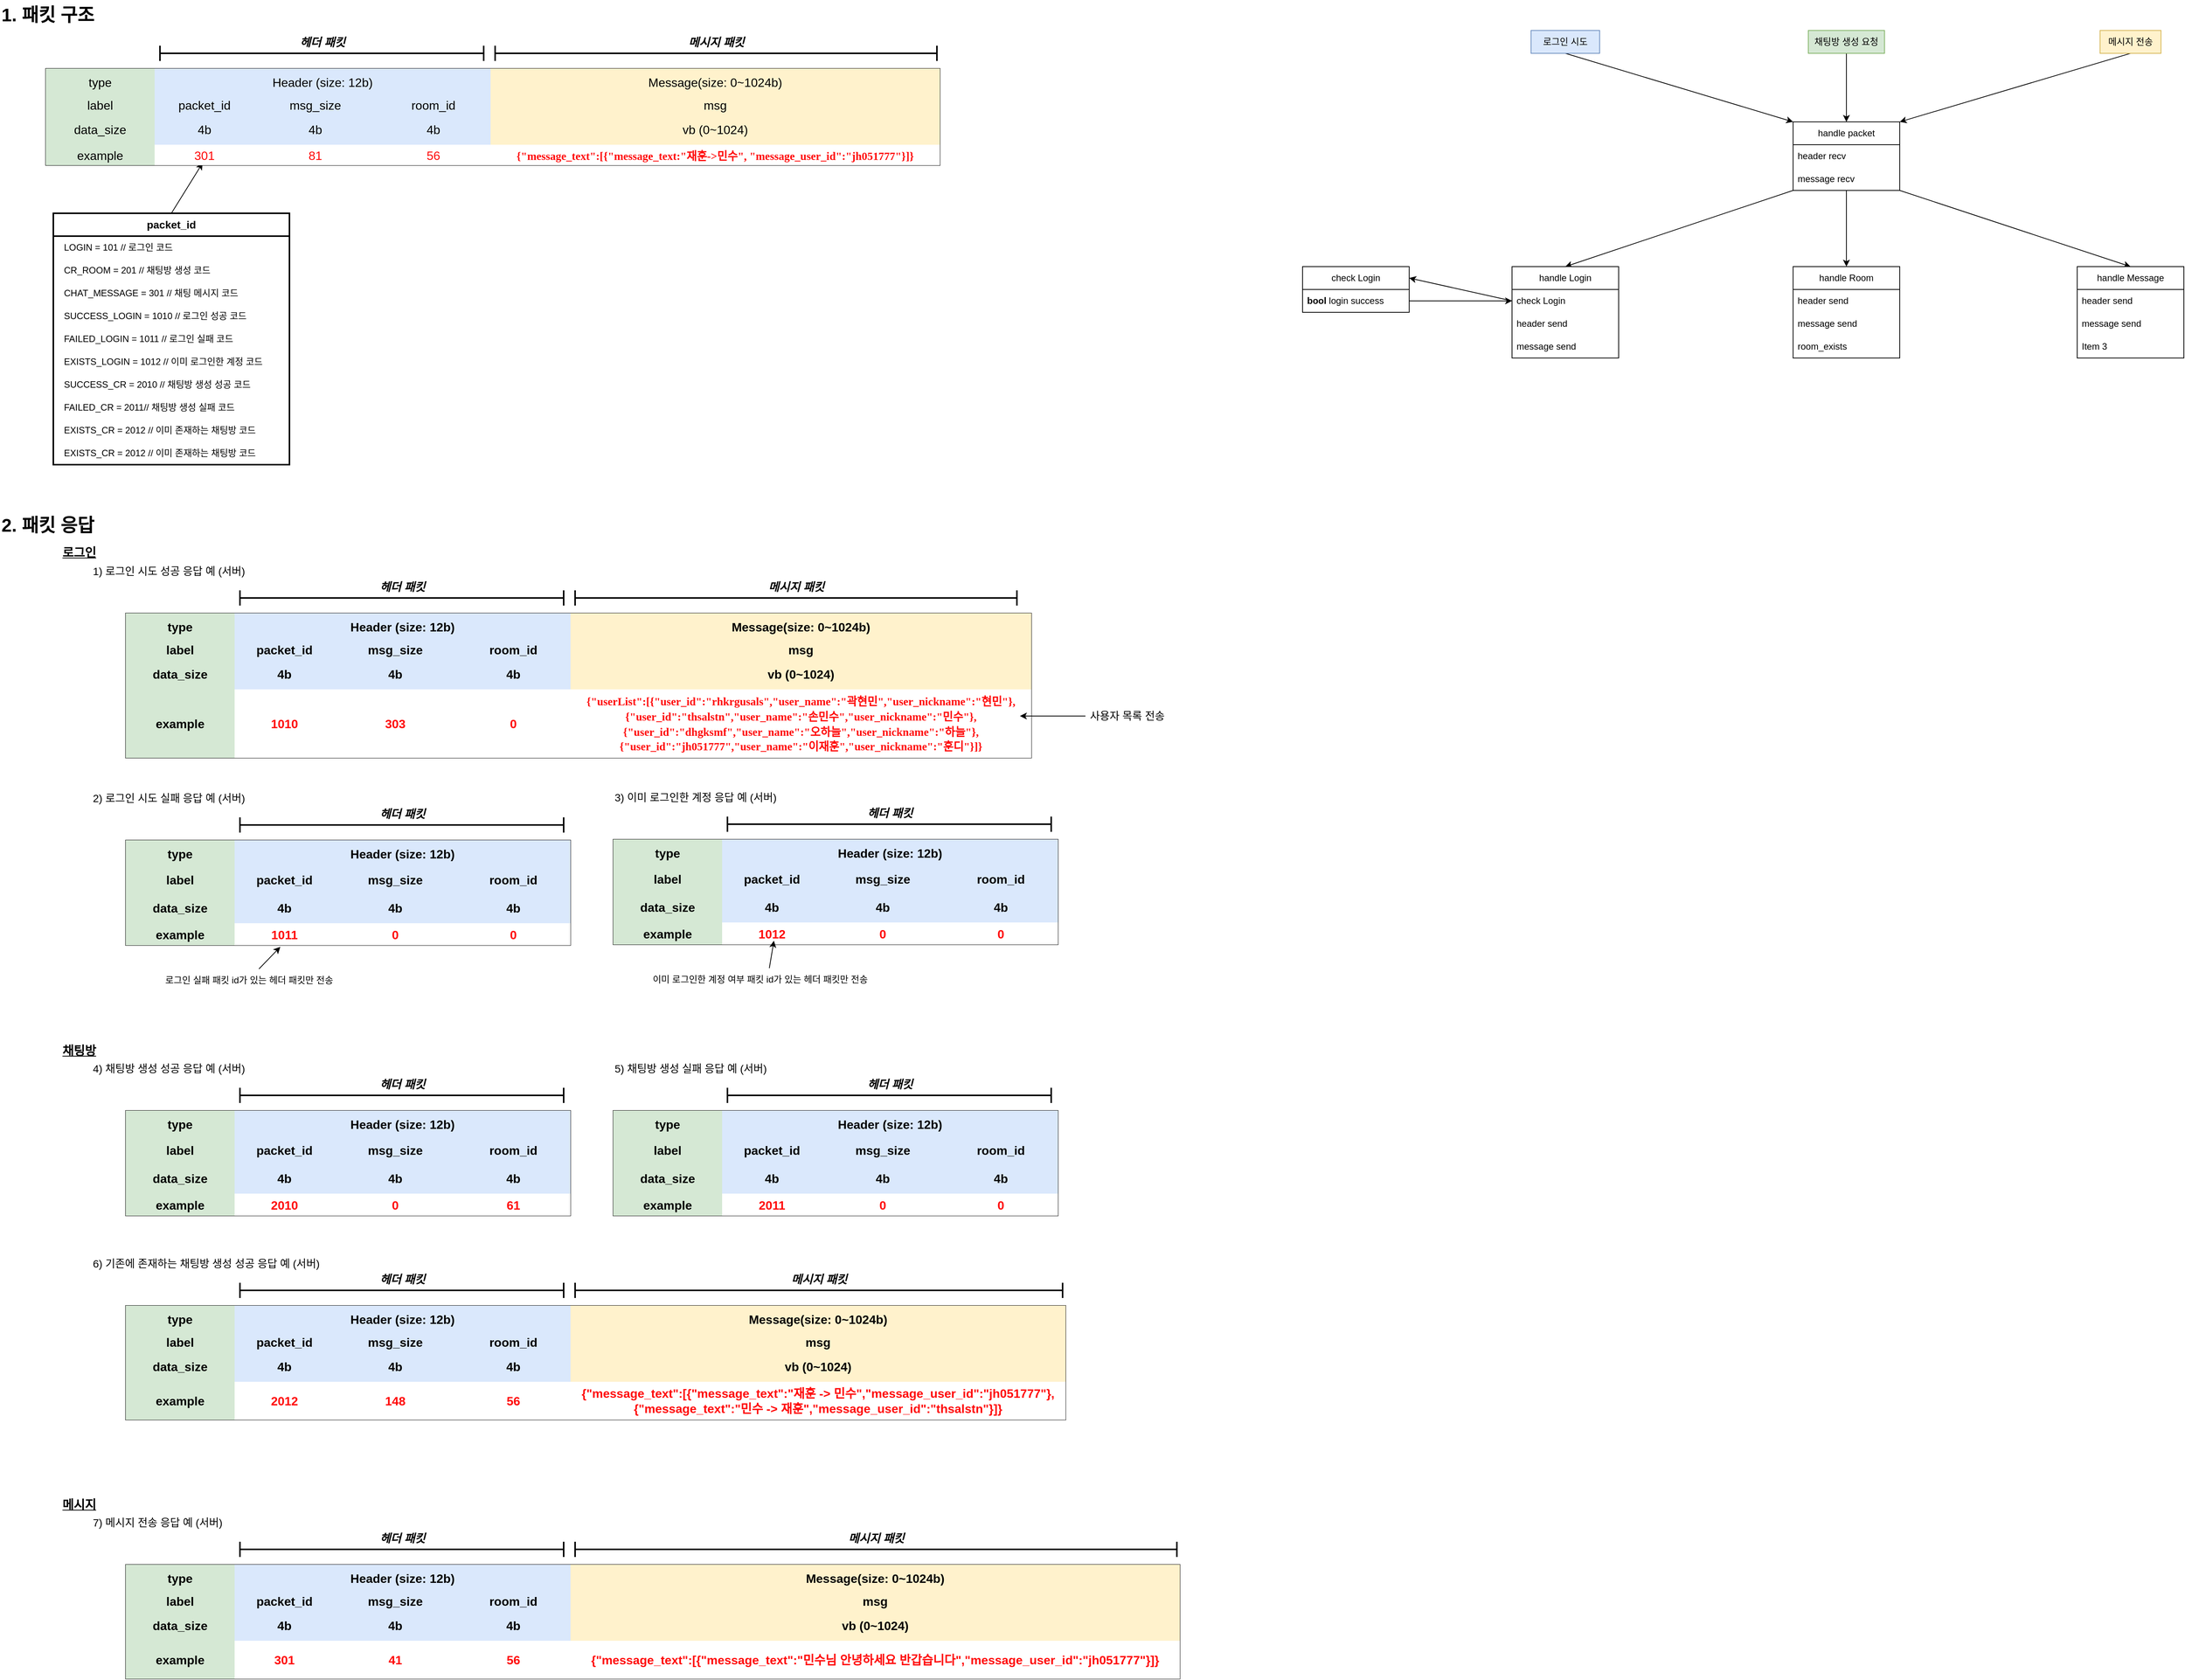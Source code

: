 <mxfile version="24.7.17">
  <diagram name="페이지-1" id="IDwFKou4PNl_vuV0hLZj">
    <mxGraphModel dx="4168" dy="908" grid="1" gridSize="10" guides="1" tooltips="1" connect="1" arrows="1" fold="1" page="1" pageScale="1" pageWidth="827" pageHeight="1169" math="0" shadow="0">
      <root>
        <mxCell id="0" />
        <mxCell id="1" parent="0" />
        <mxCell id="EiSU3P8jF0pBf-Lb1lwN-6" style="rounded=0;orthogonalLoop=1;jettySize=auto;html=1;exitX=0.5;exitY=1;exitDx=0;exitDy=0;entryX=0;entryY=0;entryDx=0;entryDy=0;" parent="1" source="EiSU3P8jF0pBf-Lb1lwN-2" target="EiSU3P8jF0pBf-Lb1lwN-9" edge="1">
          <mxGeometry relative="1" as="geometry">
            <mxPoint x="679" y="270" as="targetPoint" />
          </mxGeometry>
        </mxCell>
        <mxCell id="EiSU3P8jF0pBf-Lb1lwN-2" value="로그인 시도" style="text;html=1;align=center;verticalAlign=middle;whiteSpace=wrap;rounded=0;fillColor=#dae8fc;strokeColor=#6c8ebf;" parent="1" vertex="1">
          <mxGeometry x="330" y="90" width="90" height="30" as="geometry" />
        </mxCell>
        <mxCell id="EiSU3P8jF0pBf-Lb1lwN-7" style="edgeStyle=orthogonalEdgeStyle;rounded=0;orthogonalLoop=1;jettySize=auto;html=1;exitX=0.5;exitY=1;exitDx=0;exitDy=0;entryX=0.5;entryY=0;entryDx=0;entryDy=0;" parent="1" source="EiSU3P8jF0pBf-Lb1lwN-3" target="EiSU3P8jF0pBf-Lb1lwN-9" edge="1">
          <mxGeometry relative="1" as="geometry">
            <mxPoint x="744" y="270" as="targetPoint" />
          </mxGeometry>
        </mxCell>
        <mxCell id="EiSU3P8jF0pBf-Lb1lwN-3" value="채팅방 생성 요청" style="text;html=1;align=center;verticalAlign=middle;whiteSpace=wrap;rounded=0;fillColor=#d5e8d4;strokeColor=#82b366;" parent="1" vertex="1">
          <mxGeometry x="694" y="90" width="100" height="30" as="geometry" />
        </mxCell>
        <mxCell id="EiSU3P8jF0pBf-Lb1lwN-8" style="rounded=0;orthogonalLoop=1;jettySize=auto;html=1;exitX=0.5;exitY=1;exitDx=0;exitDy=0;entryX=1;entryY=0;entryDx=0;entryDy=0;" parent="1" source="EiSU3P8jF0pBf-Lb1lwN-5" target="EiSU3P8jF0pBf-Lb1lwN-9" edge="1">
          <mxGeometry relative="1" as="geometry">
            <mxPoint x="809" y="270" as="targetPoint" />
          </mxGeometry>
        </mxCell>
        <mxCell id="EiSU3P8jF0pBf-Lb1lwN-5" value="메시지 전송" style="text;html=1;align=center;verticalAlign=middle;whiteSpace=wrap;rounded=0;fillColor=#fff2cc;strokeColor=#d6b656;" parent="1" vertex="1">
          <mxGeometry x="1077" y="90" width="80" height="30" as="geometry" />
        </mxCell>
        <mxCell id="EiSU3P8jF0pBf-Lb1lwN-31" style="rounded=0;orthogonalLoop=1;jettySize=auto;html=1;exitX=0;exitY=1;exitDx=0;exitDy=0;entryX=0.5;entryY=0;entryDx=0;entryDy=0;" parent="1" source="EiSU3P8jF0pBf-Lb1lwN-9" target="EiSU3P8jF0pBf-Lb1lwN-23" edge="1">
          <mxGeometry relative="1" as="geometry" />
        </mxCell>
        <mxCell id="EiSU3P8jF0pBf-Lb1lwN-32" style="rounded=0;orthogonalLoop=1;jettySize=auto;html=1;exitX=1;exitY=1;exitDx=0;exitDy=0;entryX=0.5;entryY=0;entryDx=0;entryDy=0;" parent="1" source="EiSU3P8jF0pBf-Lb1lwN-9" target="EiSU3P8jF0pBf-Lb1lwN-19" edge="1">
          <mxGeometry relative="1" as="geometry" />
        </mxCell>
        <mxCell id="EiSU3P8jF0pBf-Lb1lwN-33" style="edgeStyle=orthogonalEdgeStyle;rounded=0;orthogonalLoop=1;jettySize=auto;html=1;exitX=0.5;exitY=1;exitDx=0;exitDy=0;entryX=0.5;entryY=0;entryDx=0;entryDy=0;" parent="1" source="EiSU3P8jF0pBf-Lb1lwN-9" target="EiSU3P8jF0pBf-Lb1lwN-15" edge="1">
          <mxGeometry relative="1" as="geometry" />
        </mxCell>
        <mxCell id="EiSU3P8jF0pBf-Lb1lwN-9" value="handle packet" style="swimlane;fontStyle=0;childLayout=stackLayout;horizontal=1;startSize=30;horizontalStack=0;resizeParent=1;resizeParentMax=0;resizeLast=0;collapsible=1;marginBottom=0;whiteSpace=wrap;html=1;" parent="1" vertex="1">
          <mxGeometry x="674" y="210" width="140" height="90" as="geometry" />
        </mxCell>
        <mxCell id="EiSU3P8jF0pBf-Lb1lwN-10" value="header recv" style="text;strokeColor=none;fillColor=none;align=left;verticalAlign=middle;spacingLeft=4;spacingRight=4;overflow=hidden;points=[[0,0.5],[1,0.5]];portConstraint=eastwest;rotatable=0;whiteSpace=wrap;html=1;" parent="EiSU3P8jF0pBf-Lb1lwN-9" vertex="1">
          <mxGeometry y="30" width="140" height="30" as="geometry" />
        </mxCell>
        <mxCell id="EiSU3P8jF0pBf-Lb1lwN-11" value="message recv" style="text;strokeColor=none;fillColor=none;align=left;verticalAlign=middle;spacingLeft=4;spacingRight=4;overflow=hidden;points=[[0,0.5],[1,0.5]];portConstraint=eastwest;rotatable=0;whiteSpace=wrap;html=1;" parent="EiSU3P8jF0pBf-Lb1lwN-9" vertex="1">
          <mxGeometry y="60" width="140" height="30" as="geometry" />
        </mxCell>
        <mxCell id="EiSU3P8jF0pBf-Lb1lwN-15" value="handle Room" style="swimlane;fontStyle=0;childLayout=stackLayout;horizontal=1;startSize=30;horizontalStack=0;resizeParent=1;resizeParentMax=0;resizeLast=0;collapsible=1;marginBottom=0;whiteSpace=wrap;html=1;" parent="1" vertex="1">
          <mxGeometry x="674" y="400" width="140" height="120" as="geometry" />
        </mxCell>
        <mxCell id="EiSU3P8jF0pBf-Lb1lwN-16" value="header send" style="text;strokeColor=none;fillColor=none;align=left;verticalAlign=middle;spacingLeft=4;spacingRight=4;overflow=hidden;points=[[0,0.5],[1,0.5]];portConstraint=eastwest;rotatable=0;whiteSpace=wrap;html=1;" parent="EiSU3P8jF0pBf-Lb1lwN-15" vertex="1">
          <mxGeometry y="30" width="140" height="30" as="geometry" />
        </mxCell>
        <mxCell id="EiSU3P8jF0pBf-Lb1lwN-17" value="message send" style="text;strokeColor=none;fillColor=none;align=left;verticalAlign=middle;spacingLeft=4;spacingRight=4;overflow=hidden;points=[[0,0.5],[1,0.5]];portConstraint=eastwest;rotatable=0;whiteSpace=wrap;html=1;" parent="EiSU3P8jF0pBf-Lb1lwN-15" vertex="1">
          <mxGeometry y="60" width="140" height="30" as="geometry" />
        </mxCell>
        <mxCell id="EiSU3P8jF0pBf-Lb1lwN-18" value="room_exists" style="text;strokeColor=none;fillColor=none;align=left;verticalAlign=middle;spacingLeft=4;spacingRight=4;overflow=hidden;points=[[0,0.5],[1,0.5]];portConstraint=eastwest;rotatable=0;whiteSpace=wrap;html=1;" parent="EiSU3P8jF0pBf-Lb1lwN-15" vertex="1">
          <mxGeometry y="90" width="140" height="30" as="geometry" />
        </mxCell>
        <mxCell id="EiSU3P8jF0pBf-Lb1lwN-19" value="handle Message" style="swimlane;fontStyle=0;childLayout=stackLayout;horizontal=1;startSize=30;horizontalStack=0;resizeParent=1;resizeParentMax=0;resizeLast=0;collapsible=1;marginBottom=0;whiteSpace=wrap;html=1;" parent="1" vertex="1">
          <mxGeometry x="1047" y="400" width="140" height="120" as="geometry" />
        </mxCell>
        <mxCell id="EiSU3P8jF0pBf-Lb1lwN-20" value="header send" style="text;strokeColor=none;fillColor=none;align=left;verticalAlign=middle;spacingLeft=4;spacingRight=4;overflow=hidden;points=[[0,0.5],[1,0.5]];portConstraint=eastwest;rotatable=0;whiteSpace=wrap;html=1;" parent="EiSU3P8jF0pBf-Lb1lwN-19" vertex="1">
          <mxGeometry y="30" width="140" height="30" as="geometry" />
        </mxCell>
        <mxCell id="EiSU3P8jF0pBf-Lb1lwN-21" value="message send" style="text;strokeColor=none;fillColor=none;align=left;verticalAlign=middle;spacingLeft=4;spacingRight=4;overflow=hidden;points=[[0,0.5],[1,0.5]];portConstraint=eastwest;rotatable=0;whiteSpace=wrap;html=1;" parent="EiSU3P8jF0pBf-Lb1lwN-19" vertex="1">
          <mxGeometry y="60" width="140" height="30" as="geometry" />
        </mxCell>
        <mxCell id="EiSU3P8jF0pBf-Lb1lwN-22" value="Item 3" style="text;strokeColor=none;fillColor=none;align=left;verticalAlign=middle;spacingLeft=4;spacingRight=4;overflow=hidden;points=[[0,0.5],[1,0.5]];portConstraint=eastwest;rotatable=0;whiteSpace=wrap;html=1;" parent="EiSU3P8jF0pBf-Lb1lwN-19" vertex="1">
          <mxGeometry y="90" width="140" height="30" as="geometry" />
        </mxCell>
        <mxCell id="EiSU3P8jF0pBf-Lb1lwN-23" value="handle Login" style="swimlane;fontStyle=0;childLayout=stackLayout;horizontal=1;startSize=30;horizontalStack=0;resizeParent=1;resizeParentMax=0;resizeLast=0;collapsible=1;marginBottom=0;whiteSpace=wrap;html=1;" parent="1" vertex="1">
          <mxGeometry x="305" y="400" width="140" height="120" as="geometry" />
        </mxCell>
        <mxCell id="EiSU3P8jF0pBf-Lb1lwN-26" value="check Login" style="text;strokeColor=none;fillColor=none;align=left;verticalAlign=middle;spacingLeft=4;spacingRight=4;overflow=hidden;points=[[0,0.5],[1,0.5]];portConstraint=eastwest;rotatable=0;whiteSpace=wrap;html=1;" parent="EiSU3P8jF0pBf-Lb1lwN-23" vertex="1">
          <mxGeometry y="30" width="140" height="30" as="geometry" />
        </mxCell>
        <mxCell id="EiSU3P8jF0pBf-Lb1lwN-24" value="header send" style="text;strokeColor=none;fillColor=none;align=left;verticalAlign=middle;spacingLeft=4;spacingRight=4;overflow=hidden;points=[[0,0.5],[1,0.5]];portConstraint=eastwest;rotatable=0;whiteSpace=wrap;html=1;" parent="EiSU3P8jF0pBf-Lb1lwN-23" vertex="1">
          <mxGeometry y="60" width="140" height="30" as="geometry" />
        </mxCell>
        <mxCell id="EiSU3P8jF0pBf-Lb1lwN-25" value="message send" style="text;strokeColor=none;fillColor=none;align=left;verticalAlign=middle;spacingLeft=4;spacingRight=4;overflow=hidden;points=[[0,0.5],[1,0.5]];portConstraint=eastwest;rotatable=0;whiteSpace=wrap;html=1;" parent="EiSU3P8jF0pBf-Lb1lwN-23" vertex="1">
          <mxGeometry y="90" width="140" height="30" as="geometry" />
        </mxCell>
        <mxCell id="EiSU3P8jF0pBf-Lb1lwN-27" value="check Login" style="swimlane;fontStyle=0;childLayout=stackLayout;horizontal=1;startSize=30;horizontalStack=0;resizeParent=1;resizeParentMax=0;resizeLast=0;collapsible=1;marginBottom=0;whiteSpace=wrap;html=1;" parent="1" vertex="1">
          <mxGeometry x="30" y="400" width="140" height="60" as="geometry" />
        </mxCell>
        <mxCell id="EiSU3P8jF0pBf-Lb1lwN-28" value="&lt;b&gt;bool &lt;/b&gt;login success" style="text;strokeColor=none;fillColor=none;align=left;verticalAlign=middle;spacingLeft=4;spacingRight=4;overflow=hidden;points=[[0,0.5],[1,0.5]];portConstraint=eastwest;rotatable=0;whiteSpace=wrap;html=1;" parent="EiSU3P8jF0pBf-Lb1lwN-27" vertex="1">
          <mxGeometry y="30" width="140" height="30" as="geometry" />
        </mxCell>
        <mxCell id="EiSU3P8jF0pBf-Lb1lwN-35" style="edgeStyle=orthogonalEdgeStyle;rounded=0;orthogonalLoop=1;jettySize=auto;html=1;exitX=1;exitY=0.5;exitDx=0;exitDy=0;entryX=0;entryY=0.5;entryDx=0;entryDy=0;" parent="1" source="EiSU3P8jF0pBf-Lb1lwN-28" target="EiSU3P8jF0pBf-Lb1lwN-26" edge="1">
          <mxGeometry relative="1" as="geometry" />
        </mxCell>
        <mxCell id="EiSU3P8jF0pBf-Lb1lwN-36" style="rounded=0;orthogonalLoop=1;jettySize=auto;html=1;exitX=0;exitY=0.5;exitDx=0;exitDy=0;entryX=1;entryY=0.25;entryDx=0;entryDy=0;" parent="1" source="EiSU3P8jF0pBf-Lb1lwN-26" target="EiSU3P8jF0pBf-Lb1lwN-27" edge="1">
          <mxGeometry relative="1" as="geometry" />
        </mxCell>
        <mxCell id="uimSWgzzmO1wMBFWw4TM-35" value="&lt;font style=&quot;font-size: 14px;&quot;&gt;&lt;b&gt;packet_id&lt;/b&gt;&lt;/font&gt;" style="swimlane;fontStyle=0;childLayout=stackLayout;horizontal=1;startSize=30;horizontalStack=0;resizeParent=1;resizeParentMax=0;resizeLast=0;collapsible=1;marginBottom=0;whiteSpace=wrap;html=1;spacing=3;strokeWidth=2;labelBorderColor=none;" parent="1" vertex="1">
          <mxGeometry x="-1610" y="330" width="310" height="330" as="geometry" />
        </mxCell>
        <mxCell id="uimSWgzzmO1wMBFWw4TM-36" value="LOGIN = 101 // 로그인 코드" style="text;strokeColor=none;fillColor=none;align=left;verticalAlign=middle;spacingLeft=10;spacingRight=10;overflow=hidden;points=[[0,0.5],[1,0.5]];portConstraint=eastwest;rotatable=0;whiteSpace=wrap;html=1;spacing=4;labelBorderColor=none;" parent="uimSWgzzmO1wMBFWw4TM-35" vertex="1">
          <mxGeometry y="30" width="310" height="30" as="geometry" />
        </mxCell>
        <mxCell id="uimSWgzzmO1wMBFWw4TM-37" value="CR_ROOM = 201 // 채팅방 생성 코드" style="text;strokeColor=none;fillColor=none;align=left;verticalAlign=middle;spacingLeft=10;spacingRight=10;overflow=hidden;points=[[0,0.5],[1,0.5]];portConstraint=eastwest;rotatable=0;whiteSpace=wrap;html=1;spacing=4;labelBorderColor=none;" parent="uimSWgzzmO1wMBFWw4TM-35" vertex="1">
          <mxGeometry y="60" width="310" height="30" as="geometry" />
        </mxCell>
        <mxCell id="uimSWgzzmO1wMBFWw4TM-38" value="CHAT_MESSAGE = 301 // 채팅 메시지 코드" style="text;strokeColor=none;fillColor=none;align=left;verticalAlign=middle;spacingLeft=10;spacingRight=10;overflow=hidden;points=[[0,0.5],[1,0.5]];portConstraint=eastwest;rotatable=0;whiteSpace=wrap;html=1;spacing=4;labelBorderColor=none;" parent="uimSWgzzmO1wMBFWw4TM-35" vertex="1">
          <mxGeometry y="90" width="310" height="30" as="geometry" />
        </mxCell>
        <mxCell id="uimSWgzzmO1wMBFWw4TM-42" value="SUCCESS_LOGIN = 1010 // 로그인 성공 코드" style="text;strokeColor=none;fillColor=none;align=left;verticalAlign=middle;spacingLeft=10;spacingRight=10;overflow=hidden;points=[[0,0.5],[1,0.5]];portConstraint=eastwest;rotatable=0;whiteSpace=wrap;html=1;spacing=4;labelBorderColor=none;" parent="uimSWgzzmO1wMBFWw4TM-35" vertex="1">
          <mxGeometry y="120" width="310" height="30" as="geometry" />
        </mxCell>
        <mxCell id="uimSWgzzmO1wMBFWw4TM-41" value="FAILED_LOGIN = 1011 // 로그인 실패 코드" style="text;strokeColor=none;fillColor=none;align=left;verticalAlign=middle;spacingLeft=10;spacingRight=10;overflow=hidden;points=[[0,0.5],[1,0.5]];portConstraint=eastwest;rotatable=0;whiteSpace=wrap;html=1;spacing=4;labelBorderColor=none;" parent="uimSWgzzmO1wMBFWw4TM-35" vertex="1">
          <mxGeometry y="150" width="310" height="30" as="geometry" />
        </mxCell>
        <mxCell id="uimSWgzzmO1wMBFWw4TM-40" value="EXISTS_LOGIN = 1012 // 이미 로그인한 계정 코드" style="text;strokeColor=none;fillColor=none;align=left;verticalAlign=middle;spacingLeft=10;spacingRight=10;overflow=hidden;points=[[0,0.5],[1,0.5]];portConstraint=eastwest;rotatable=0;whiteSpace=wrap;html=1;spacing=4;labelBorderColor=none;" parent="uimSWgzzmO1wMBFWw4TM-35" vertex="1">
          <mxGeometry y="180" width="310" height="30" as="geometry" />
        </mxCell>
        <mxCell id="uimSWgzzmO1wMBFWw4TM-39" value="SUCCESS_CR = 2010 // 채팅방 생성 성공 코드" style="text;strokeColor=none;fillColor=none;align=left;verticalAlign=middle;spacingLeft=10;spacingRight=10;overflow=hidden;points=[[0,0.5],[1,0.5]];portConstraint=eastwest;rotatable=0;whiteSpace=wrap;html=1;spacing=4;labelBorderColor=none;" parent="uimSWgzzmO1wMBFWw4TM-35" vertex="1">
          <mxGeometry y="210" width="310" height="30" as="geometry" />
        </mxCell>
        <mxCell id="uimSWgzzmO1wMBFWw4TM-45" value="FAILED_CR = 2011// 채팅방 생성 실패 코드" style="text;strokeColor=none;fillColor=none;align=left;verticalAlign=middle;spacingLeft=10;spacingRight=10;overflow=hidden;points=[[0,0.5],[1,0.5]];portConstraint=eastwest;rotatable=0;whiteSpace=wrap;html=1;spacing=4;labelBorderColor=none;" parent="uimSWgzzmO1wMBFWw4TM-35" vertex="1">
          <mxGeometry y="240" width="310" height="30" as="geometry" />
        </mxCell>
        <mxCell id="uimSWgzzmO1wMBFWw4TM-44" value="EXISTS_CR = 2012 // 이미 존재하는 채팅방 코드" style="text;strokeColor=none;fillColor=none;align=left;verticalAlign=middle;spacingLeft=10;spacingRight=10;overflow=hidden;points=[[0,0.5],[1,0.5]];portConstraint=eastwest;rotatable=0;whiteSpace=wrap;html=1;spacing=4;labelBorderColor=none;" parent="uimSWgzzmO1wMBFWw4TM-35" vertex="1">
          <mxGeometry y="270" width="310" height="30" as="geometry" />
        </mxCell>
        <mxCell id="uimSWgzzmO1wMBFWw4TM-43" value="EXISTS_CR = 2012 // 이미 존재하는 채팅방 코드" style="text;strokeColor=none;fillColor=none;align=left;verticalAlign=middle;spacingLeft=10;spacingRight=10;overflow=hidden;points=[[0,0.5],[1,0.5]];portConstraint=eastwest;rotatable=0;whiteSpace=wrap;html=1;spacing=4;labelBorderColor=none;" parent="uimSWgzzmO1wMBFWw4TM-35" vertex="1">
          <mxGeometry y="300" width="310" height="30" as="geometry" />
        </mxCell>
        <mxCell id="uimSWgzzmO1wMBFWw4TM-48" value="" style="endArrow=classic;html=1;rounded=0;exitX=0.5;exitY=0;exitDx=0;exitDy=0;labelBorderColor=none;" parent="1" source="uimSWgzzmO1wMBFWw4TM-35" edge="1">
          <mxGeometry width="50" height="50" relative="1" as="geometry">
            <mxPoint x="-1090" y="510" as="sourcePoint" />
            <mxPoint x="-1414" y="264" as="targetPoint" />
          </mxGeometry>
        </mxCell>
        <mxCell id="uimSWgzzmO1wMBFWw4TM-49" value="1. 패킷 구조" style="text;html=1;align=left;verticalAlign=middle;whiteSpace=wrap;rounded=0;fontStyle=1;fontSize=24;labelBorderColor=none;" parent="1" vertex="1">
          <mxGeometry x="-1680" y="50" width="160" height="40" as="geometry" />
        </mxCell>
        <mxCell id="uimSWgzzmO1wMBFWw4TM-55" value="" style="group;labelBorderColor=default;" parent="1" vertex="1" connectable="0">
          <mxGeometry x="-1620" y="90" width="1174" height="177" as="geometry" />
        </mxCell>
        <mxCell id="uimSWgzzmO1wMBFWw4TM-2" value="" style="shape=table;startSize=0;container=1;collapsible=0;childLayout=tableLayout;fontSize=16;swimlaneFillColor=none;strokeWidth=1;fillStyle=solid;rounded=0;perimeterSpacing=0;labelBorderColor=none;" parent="uimSWgzzmO1wMBFWw4TM-55" vertex="1">
          <mxGeometry y="50" width="1174" height="127" as="geometry" />
        </mxCell>
        <mxCell id="uimSWgzzmO1wMBFWw4TM-3" value="" style="shape=tableRow;horizontal=0;startSize=0;swimlaneHead=0;swimlaneBody=0;strokeColor=#d6b656;top=0;left=0;bottom=0;right=0;collapsible=0;dropTarget=0;fillColor=#fff2cc;points=[[0,0.5],[1,0.5]];portConstraint=eastwest;fontSize=16;labelBorderColor=none;" parent="uimSWgzzmO1wMBFWw4TM-2" vertex="1">
          <mxGeometry width="1174" height="35" as="geometry" />
        </mxCell>
        <mxCell id="uimSWgzzmO1wMBFWw4TM-4" value="type" style="shape=partialRectangle;html=1;whiteSpace=wrap;connectable=0;strokeColor=#82b366;overflow=hidden;fillColor=#d5e8d4;top=0;left=0;bottom=0;right=0;pointerEvents=1;fontSize=16;labelBorderColor=none;" parent="uimSWgzzmO1wMBFWw4TM-3" vertex="1">
          <mxGeometry width="143" height="35" as="geometry">
            <mxRectangle width="143" height="35" as="alternateBounds" />
          </mxGeometry>
        </mxCell>
        <mxCell id="uimSWgzzmO1wMBFWw4TM-5" value="Header (size: 12b)" style="shape=partialRectangle;html=1;whiteSpace=wrap;connectable=0;strokeColor=#6c8ebf;overflow=hidden;fillColor=#dae8fc;top=0;left=0;bottom=0;right=0;pointerEvents=1;fontSize=16;rowspan=1;colspan=3;labelBorderColor=none;" parent="uimSWgzzmO1wMBFWw4TM-3" vertex="1">
          <mxGeometry x="143" width="441" height="35" as="geometry">
            <mxRectangle width="131" height="35" as="alternateBounds" />
          </mxGeometry>
        </mxCell>
        <mxCell id="uimSWgzzmO1wMBFWw4TM-22" style="shape=partialRectangle;html=1;whiteSpace=wrap;connectable=0;strokeColor=#6c8ebf;overflow=hidden;fillColor=#dae8fc;top=0;left=0;bottom=0;right=0;pointerEvents=1;fontSize=16;" parent="uimSWgzzmO1wMBFWw4TM-3" vertex="1" visible="0">
          <mxGeometry x="274" width="160" height="35" as="geometry">
            <mxRectangle width="160" height="35" as="alternateBounds" />
          </mxGeometry>
        </mxCell>
        <mxCell id="uimSWgzzmO1wMBFWw4TM-30" style="shape=partialRectangle;html=1;whiteSpace=wrap;connectable=0;strokeColor=#6c8ebf;overflow=hidden;fillColor=#dae8fc;top=0;left=0;bottom=0;right=0;pointerEvents=1;fontSize=16;" parent="uimSWgzzmO1wMBFWw4TM-3" vertex="1" visible="0">
          <mxGeometry x="434" width="150" height="35" as="geometry">
            <mxRectangle width="150" height="35" as="alternateBounds" />
          </mxGeometry>
        </mxCell>
        <mxCell id="uimSWgzzmO1wMBFWw4TM-6" value="Message(size: 0~1024b)" style="shape=partialRectangle;html=1;whiteSpace=wrap;connectable=0;strokeColor=#d6b656;overflow=hidden;fillColor=#fff2cc;top=0;left=0;bottom=0;right=0;pointerEvents=1;fontSize=16;labelBorderColor=none;" parent="uimSWgzzmO1wMBFWw4TM-3" vertex="1">
          <mxGeometry x="584" width="590" height="35" as="geometry">
            <mxRectangle width="590" height="35" as="alternateBounds" />
          </mxGeometry>
        </mxCell>
        <mxCell id="uimSWgzzmO1wMBFWw4TM-7" value="" style="shape=tableRow;horizontal=0;startSize=0;swimlaneHead=0;swimlaneBody=0;top=0;left=0;bottom=0;right=0;collapsible=0;dropTarget=0;points=[[0,0.5],[1,0.5]];portConstraint=eastwest;fontSize=16;labelBorderColor=none;labelBackgroundColor=none;" parent="uimSWgzzmO1wMBFWw4TM-2" vertex="1">
          <mxGeometry y="35" width="1174" height="25" as="geometry" />
        </mxCell>
        <mxCell id="uimSWgzzmO1wMBFWw4TM-8" value="label" style="shape=partialRectangle;html=1;whiteSpace=wrap;connectable=0;strokeColor=#82b366;overflow=hidden;fillColor=#d5e8d4;top=0;left=0;bottom=0;right=0;pointerEvents=1;fontSize=16;labelBorderColor=none;" parent="uimSWgzzmO1wMBFWw4TM-7" vertex="1">
          <mxGeometry width="143" height="25" as="geometry">
            <mxRectangle width="143" height="25" as="alternateBounds" />
          </mxGeometry>
        </mxCell>
        <mxCell id="uimSWgzzmO1wMBFWw4TM-9" value="packet_id" style="shape=partialRectangle;html=1;whiteSpace=wrap;connectable=0;strokeColor=#6c8ebf;overflow=hidden;fillColor=#dae8fc;top=0;left=0;bottom=0;right=0;pointerEvents=1;fontSize=16;labelBorderColor=none;" parent="uimSWgzzmO1wMBFWw4TM-7" vertex="1">
          <mxGeometry x="143" width="131" height="25" as="geometry">
            <mxRectangle width="131" height="25" as="alternateBounds" />
          </mxGeometry>
        </mxCell>
        <mxCell id="uimSWgzzmO1wMBFWw4TM-23" value="msg_size" style="shape=partialRectangle;html=1;whiteSpace=wrap;connectable=0;strokeColor=#6c8ebf;overflow=hidden;fillColor=#dae8fc;top=0;left=0;bottom=0;right=0;pointerEvents=1;fontSize=16;labelBorderColor=none;" parent="uimSWgzzmO1wMBFWw4TM-7" vertex="1">
          <mxGeometry x="274" width="160" height="25" as="geometry">
            <mxRectangle width="160" height="25" as="alternateBounds" />
          </mxGeometry>
        </mxCell>
        <mxCell id="uimSWgzzmO1wMBFWw4TM-31" value="room_id" style="shape=partialRectangle;html=1;whiteSpace=wrap;connectable=0;strokeColor=#6c8ebf;overflow=hidden;fillColor=#dae8fc;top=0;left=0;bottom=0;right=0;pointerEvents=1;fontSize=16;labelBorderColor=none;" parent="uimSWgzzmO1wMBFWw4TM-7" vertex="1">
          <mxGeometry x="434" width="150" height="25" as="geometry">
            <mxRectangle width="150" height="25" as="alternateBounds" />
          </mxGeometry>
        </mxCell>
        <mxCell id="uimSWgzzmO1wMBFWw4TM-10" value="msg" style="shape=partialRectangle;html=1;whiteSpace=wrap;connectable=0;strokeColor=#d6b656;overflow=hidden;fillColor=#fff2cc;top=0;left=0;bottom=0;right=0;pointerEvents=1;fontSize=16;labelBorderColor=none;" parent="uimSWgzzmO1wMBFWw4TM-7" vertex="1">
          <mxGeometry x="584" width="590" height="25" as="geometry">
            <mxRectangle width="590" height="25" as="alternateBounds" />
          </mxGeometry>
        </mxCell>
        <mxCell id="uimSWgzzmO1wMBFWw4TM-11" value="" style="shape=tableRow;horizontal=0;startSize=0;swimlaneHead=0;swimlaneBody=0;strokeColor=inherit;top=0;left=0;bottom=0;right=0;collapsible=0;dropTarget=0;fillColor=none;points=[[0,0.5],[1,0.5]];portConstraint=eastwest;fontSize=16;labelBorderColor=none;" parent="uimSWgzzmO1wMBFWw4TM-2" vertex="1">
          <mxGeometry y="60" width="1174" height="40" as="geometry" />
        </mxCell>
        <mxCell id="uimSWgzzmO1wMBFWw4TM-12" value="data_size" style="shape=partialRectangle;html=1;whiteSpace=wrap;connectable=0;strokeColor=#82b366;overflow=hidden;fillColor=#d5e8d4;top=0;left=0;bottom=0;right=0;pointerEvents=1;fontSize=16;labelBorderColor=none;" parent="uimSWgzzmO1wMBFWw4TM-11" vertex="1">
          <mxGeometry width="143" height="40" as="geometry">
            <mxRectangle width="143" height="40" as="alternateBounds" />
          </mxGeometry>
        </mxCell>
        <mxCell id="uimSWgzzmO1wMBFWw4TM-13" value="4b" style="shape=partialRectangle;html=1;whiteSpace=wrap;connectable=0;strokeColor=#6c8ebf;overflow=hidden;fillColor=#dae8fc;top=0;left=0;bottom=0;right=0;pointerEvents=1;fontSize=16;labelBorderColor=none;" parent="uimSWgzzmO1wMBFWw4TM-11" vertex="1">
          <mxGeometry x="143" width="131" height="40" as="geometry">
            <mxRectangle width="131" height="40" as="alternateBounds" />
          </mxGeometry>
        </mxCell>
        <mxCell id="uimSWgzzmO1wMBFWw4TM-24" value="4b" style="shape=partialRectangle;html=1;whiteSpace=wrap;connectable=0;strokeColor=#6c8ebf;overflow=hidden;fillColor=#dae8fc;top=0;left=0;bottom=0;right=0;pointerEvents=1;fontSize=16;labelBorderColor=none;" parent="uimSWgzzmO1wMBFWw4TM-11" vertex="1">
          <mxGeometry x="274" width="160" height="40" as="geometry">
            <mxRectangle width="160" height="40" as="alternateBounds" />
          </mxGeometry>
        </mxCell>
        <mxCell id="uimSWgzzmO1wMBFWw4TM-32" value="4b" style="shape=partialRectangle;html=1;whiteSpace=wrap;connectable=0;strokeColor=#6c8ebf;overflow=hidden;fillColor=#dae8fc;top=0;left=0;bottom=0;right=0;pointerEvents=1;fontSize=16;labelBorderColor=none;" parent="uimSWgzzmO1wMBFWw4TM-11" vertex="1">
          <mxGeometry x="434" width="150" height="40" as="geometry">
            <mxRectangle width="150" height="40" as="alternateBounds" />
          </mxGeometry>
        </mxCell>
        <mxCell id="uimSWgzzmO1wMBFWw4TM-14" value="vb (0~1024)" style="shape=partialRectangle;html=1;whiteSpace=wrap;connectable=0;strokeColor=#d6b656;overflow=hidden;fillColor=#fff2cc;top=0;left=0;bottom=0;right=0;pointerEvents=1;fontSize=16;labelBorderColor=none;" parent="uimSWgzzmO1wMBFWw4TM-11" vertex="1">
          <mxGeometry x="584" width="590" height="40" as="geometry">
            <mxRectangle width="590" height="40" as="alternateBounds" />
          </mxGeometry>
        </mxCell>
        <mxCell id="uimSWgzzmO1wMBFWw4TM-18" style="shape=tableRow;horizontal=0;startSize=0;swimlaneHead=0;swimlaneBody=0;strokeColor=inherit;top=0;left=0;bottom=0;right=0;collapsible=0;dropTarget=0;fillColor=none;points=[[0,0.5],[1,0.5]];portConstraint=eastwest;fontSize=16;labelBorderColor=none;" parent="uimSWgzzmO1wMBFWw4TM-2" vertex="1">
          <mxGeometry y="100" width="1174" height="27" as="geometry" />
        </mxCell>
        <mxCell id="uimSWgzzmO1wMBFWw4TM-19" value="example" style="shape=partialRectangle;html=1;whiteSpace=wrap;connectable=0;strokeColor=#82b366;overflow=hidden;fillColor=#d5e8d4;top=0;left=0;bottom=0;right=0;pointerEvents=1;fontSize=16;labelBorderColor=none;" parent="uimSWgzzmO1wMBFWw4TM-18" vertex="1">
          <mxGeometry width="143" height="27" as="geometry">
            <mxRectangle width="143" height="27" as="alternateBounds" />
          </mxGeometry>
        </mxCell>
        <mxCell id="uimSWgzzmO1wMBFWw4TM-20" value="301" style="shape=partialRectangle;html=1;whiteSpace=wrap;connectable=0;strokeColor=inherit;overflow=hidden;fillColor=default;top=0;left=0;bottom=0;right=0;pointerEvents=1;fontSize=16;fontColor=#FF0808;labelBorderColor=none;" parent="uimSWgzzmO1wMBFWw4TM-18" vertex="1">
          <mxGeometry x="143" width="131" height="27" as="geometry">
            <mxRectangle width="131" height="27" as="alternateBounds" />
          </mxGeometry>
        </mxCell>
        <mxCell id="uimSWgzzmO1wMBFWw4TM-25" value="81" style="shape=partialRectangle;html=1;whiteSpace=wrap;connectable=0;strokeColor=inherit;overflow=hidden;fillColor=default;top=0;left=0;bottom=0;right=0;pointerEvents=1;fontSize=16;fontColor=#FF0808;labelBorderColor=none;" parent="uimSWgzzmO1wMBFWw4TM-18" vertex="1">
          <mxGeometry x="274" width="160" height="27" as="geometry">
            <mxRectangle width="160" height="27" as="alternateBounds" />
          </mxGeometry>
        </mxCell>
        <mxCell id="uimSWgzzmO1wMBFWw4TM-33" value="56" style="shape=partialRectangle;html=1;whiteSpace=wrap;connectable=0;strokeColor=inherit;overflow=hidden;fillColor=default;top=0;left=0;bottom=0;right=0;pointerEvents=1;fontSize=16;fontColor=#FF0808;labelBorderColor=none;" parent="uimSWgzzmO1wMBFWw4TM-18" vertex="1">
          <mxGeometry x="434" width="150" height="27" as="geometry">
            <mxRectangle width="150" height="27" as="alternateBounds" />
          </mxGeometry>
        </mxCell>
        <mxCell id="uimSWgzzmO1wMBFWw4TM-21" value="&lt;span style=&quot;font-family: &amp;quot;맑은 고딕&amp;quot;; font-size: 14.667px; font-weight: 700; white-space-collapse: preserve; background-color: rgb(255, 255, 255);&quot;&gt;{&quot;message_text&quot;:[{&quot;message_text:&quot;재훈-&amp;gt;민수&quot;, &quot;message_user_id&quot;:&quot;jh051777&quot;}]}&lt;/span&gt;" style="shape=partialRectangle;html=1;whiteSpace=wrap;connectable=0;strokeColor=inherit;overflow=hidden;fillColor=default;top=0;left=0;bottom=0;right=0;pointerEvents=1;fontSize=16;fontColor=#FF0808;labelBorderColor=none;" parent="uimSWgzzmO1wMBFWw4TM-18" vertex="1">
          <mxGeometry x="584" width="590" height="27" as="geometry">
            <mxRectangle width="590" height="27" as="alternateBounds" />
          </mxGeometry>
        </mxCell>
        <mxCell id="uimSWgzzmO1wMBFWw4TM-50" value="" style="shape=crossbar;whiteSpace=wrap;html=1;rounded=1;strokeWidth=2;labelBorderColor=none;" parent="uimSWgzzmO1wMBFWw4TM-55" vertex="1">
          <mxGeometry x="150" y="20" width="425" height="20" as="geometry" />
        </mxCell>
        <mxCell id="uimSWgzzmO1wMBFWw4TM-51" value="" style="shape=crossbar;whiteSpace=wrap;html=1;rounded=1;strokeWidth=2;labelBorderColor=none;" parent="uimSWgzzmO1wMBFWw4TM-55" vertex="1">
          <mxGeometry x="590" y="20" width="580" height="20" as="geometry" />
        </mxCell>
        <mxCell id="uimSWgzzmO1wMBFWw4TM-52" value="헤더 패킷" style="text;html=1;align=center;verticalAlign=middle;whiteSpace=wrap;rounded=0;fontSize=15;fontStyle=3;labelBorderColor=none;" parent="uimSWgzzmO1wMBFWw4TM-55" vertex="1">
          <mxGeometry x="310.25" width="106.5" height="30" as="geometry" />
        </mxCell>
        <mxCell id="uimSWgzzmO1wMBFWw4TM-53" value="메시지 패킷" style="text;html=1;align=center;verticalAlign=middle;whiteSpace=wrap;rounded=0;fontSize=15;fontStyle=3;labelBorderColor=none;" parent="uimSWgzzmO1wMBFWw4TM-55" vertex="1">
          <mxGeometry x="826.75" width="106.5" height="30" as="geometry" />
        </mxCell>
        <mxCell id="uimSWgzzmO1wMBFWw4TM-56" value="2. 패킷 응답" style="text;html=1;align=left;verticalAlign=middle;whiteSpace=wrap;rounded=0;fontStyle=1;fontSize=24;labelBorderColor=none;" parent="1" vertex="1">
          <mxGeometry x="-1680" y="720" width="200" height="40" as="geometry" />
        </mxCell>
        <mxCell id="uimSWgzzmO1wMBFWw4TM-57" value="" style="group;labelBorderColor=none;" parent="1" vertex="1" connectable="0">
          <mxGeometry x="-1515" y="805" width="1174" height="177" as="geometry" />
        </mxCell>
        <mxCell id="uimSWgzzmO1wMBFWw4TM-58" value="" style="shape=table;startSize=0;container=1;collapsible=0;childLayout=tableLayout;fontSize=16;swimlaneFillColor=none;strokeWidth=1;fillStyle=solid;rounded=0;perimeterSpacing=0;labelBorderColor=none;" parent="uimSWgzzmO1wMBFWw4TM-57" vertex="1">
          <mxGeometry y="50" width="1189" height="190" as="geometry" />
        </mxCell>
        <mxCell id="uimSWgzzmO1wMBFWw4TM-59" value="" style="shape=tableRow;horizontal=0;startSize=0;swimlaneHead=0;swimlaneBody=0;strokeColor=inherit;top=0;left=0;bottom=0;right=0;collapsible=0;dropTarget=0;fillColor=none;points=[[0,0.5],[1,0.5]];portConstraint=eastwest;fontSize=16;labelBorderColor=none;" parent="uimSWgzzmO1wMBFWw4TM-58" vertex="1">
          <mxGeometry width="1189" height="35" as="geometry" />
        </mxCell>
        <mxCell id="uimSWgzzmO1wMBFWw4TM-60" value="type" style="shape=partialRectangle;html=1;whiteSpace=wrap;connectable=0;strokeColor=#82b366;overflow=hidden;fillColor=#d5e8d4;top=0;left=0;bottom=0;right=0;pointerEvents=1;fontSize=16;fontStyle=1;labelBorderColor=none;" parent="uimSWgzzmO1wMBFWw4TM-59" vertex="1">
          <mxGeometry width="143" height="35" as="geometry">
            <mxRectangle width="143" height="35" as="alternateBounds" />
          </mxGeometry>
        </mxCell>
        <mxCell id="uimSWgzzmO1wMBFWw4TM-61" value="&lt;b&gt;Header (size: 12b)&lt;/b&gt;" style="shape=partialRectangle;html=1;whiteSpace=wrap;connectable=0;strokeColor=#6c8ebf;overflow=hidden;fillColor=#dae8fc;top=0;left=0;bottom=0;right=0;pointerEvents=1;fontSize=16;rowspan=1;colspan=3;labelBorderColor=none;" parent="uimSWgzzmO1wMBFWw4TM-59" vertex="1">
          <mxGeometry x="143" width="441" height="35" as="geometry">
            <mxRectangle width="131" height="35" as="alternateBounds" />
          </mxGeometry>
        </mxCell>
        <mxCell id="uimSWgzzmO1wMBFWw4TM-62" style="shape=partialRectangle;html=1;whiteSpace=wrap;connectable=0;strokeColor=#6c8ebf;overflow=hidden;fillColor=#dae8fc;top=0;left=0;bottom=0;right=0;pointerEvents=1;fontSize=16;" parent="uimSWgzzmO1wMBFWw4TM-59" vertex="1" visible="0">
          <mxGeometry x="274" width="160" height="35" as="geometry">
            <mxRectangle width="160" height="35" as="alternateBounds" />
          </mxGeometry>
        </mxCell>
        <mxCell id="uimSWgzzmO1wMBFWw4TM-63" style="shape=partialRectangle;html=1;whiteSpace=wrap;connectable=0;strokeColor=#6c8ebf;overflow=hidden;fillColor=#dae8fc;top=0;left=0;bottom=0;right=0;pointerEvents=1;fontSize=16;" parent="uimSWgzzmO1wMBFWw4TM-59" vertex="1" visible="0">
          <mxGeometry x="434" width="150" height="35" as="geometry">
            <mxRectangle width="150" height="35" as="alternateBounds" />
          </mxGeometry>
        </mxCell>
        <mxCell id="uimSWgzzmO1wMBFWw4TM-64" value="&lt;b&gt;Message(size: 0~1024b)&lt;/b&gt;" style="shape=partialRectangle;html=1;whiteSpace=wrap;connectable=0;strokeColor=#d6b656;overflow=hidden;fillColor=#fff2cc;top=0;left=0;bottom=0;right=0;pointerEvents=1;fontSize=16;labelBorderColor=none;" parent="uimSWgzzmO1wMBFWw4TM-59" vertex="1">
          <mxGeometry x="584" width="605" height="35" as="geometry">
            <mxRectangle width="605" height="35" as="alternateBounds" />
          </mxGeometry>
        </mxCell>
        <mxCell id="uimSWgzzmO1wMBFWw4TM-65" value="" style="shape=tableRow;horizontal=0;startSize=0;swimlaneHead=0;swimlaneBody=0;strokeColor=inherit;top=0;left=0;bottom=0;right=0;collapsible=0;dropTarget=0;fillColor=none;points=[[0,0.5],[1,0.5]];portConstraint=eastwest;fontSize=16;labelBorderColor=none;" parent="uimSWgzzmO1wMBFWw4TM-58" vertex="1">
          <mxGeometry y="35" width="1189" height="25" as="geometry" />
        </mxCell>
        <mxCell id="uimSWgzzmO1wMBFWw4TM-66" value="label" style="shape=partialRectangle;html=1;whiteSpace=wrap;connectable=0;strokeColor=#82b366;overflow=hidden;fillColor=#d5e8d4;top=0;left=0;bottom=0;right=0;pointerEvents=1;fontSize=16;fontStyle=1;labelBorderColor=none;" parent="uimSWgzzmO1wMBFWw4TM-65" vertex="1">
          <mxGeometry width="143" height="25" as="geometry">
            <mxRectangle width="143" height="25" as="alternateBounds" />
          </mxGeometry>
        </mxCell>
        <mxCell id="uimSWgzzmO1wMBFWw4TM-67" value="packet_id" style="shape=partialRectangle;html=1;whiteSpace=wrap;connectable=0;strokeColor=#6c8ebf;overflow=hidden;fillColor=#dae8fc;top=0;left=0;bottom=0;right=0;pointerEvents=1;fontSize=16;fontStyle=1;labelBorderColor=none;" parent="uimSWgzzmO1wMBFWw4TM-65" vertex="1">
          <mxGeometry x="143" width="131" height="25" as="geometry">
            <mxRectangle width="131" height="25" as="alternateBounds" />
          </mxGeometry>
        </mxCell>
        <mxCell id="uimSWgzzmO1wMBFWw4TM-68" value="msg_size" style="shape=partialRectangle;html=1;whiteSpace=wrap;connectable=0;strokeColor=#6c8ebf;overflow=hidden;fillColor=#dae8fc;top=0;left=0;bottom=0;right=0;pointerEvents=1;fontSize=16;fontStyle=1;labelBorderColor=none;" parent="uimSWgzzmO1wMBFWw4TM-65" vertex="1">
          <mxGeometry x="274" width="160" height="25" as="geometry">
            <mxRectangle width="160" height="25" as="alternateBounds" />
          </mxGeometry>
        </mxCell>
        <mxCell id="uimSWgzzmO1wMBFWw4TM-69" value="room_id" style="shape=partialRectangle;html=1;whiteSpace=wrap;connectable=0;strokeColor=#6c8ebf;overflow=hidden;fillColor=#dae8fc;top=0;left=0;bottom=0;right=0;pointerEvents=1;fontSize=16;fontStyle=1;labelBorderColor=none;" parent="uimSWgzzmO1wMBFWw4TM-65" vertex="1">
          <mxGeometry x="434" width="150" height="25" as="geometry">
            <mxRectangle width="150" height="25" as="alternateBounds" />
          </mxGeometry>
        </mxCell>
        <mxCell id="uimSWgzzmO1wMBFWw4TM-70" value="msg" style="shape=partialRectangle;html=1;whiteSpace=wrap;connectable=0;strokeColor=#d6b656;overflow=hidden;fillColor=#fff2cc;top=0;left=0;bottom=0;right=0;pointerEvents=1;fontSize=16;fontStyle=1;labelBorderColor=none;" parent="uimSWgzzmO1wMBFWw4TM-65" vertex="1">
          <mxGeometry x="584" width="605" height="25" as="geometry">
            <mxRectangle width="605" height="25" as="alternateBounds" />
          </mxGeometry>
        </mxCell>
        <mxCell id="uimSWgzzmO1wMBFWw4TM-71" value="" style="shape=tableRow;horizontal=0;startSize=0;swimlaneHead=0;swimlaneBody=0;strokeColor=inherit;top=0;left=0;bottom=0;right=0;collapsible=0;dropTarget=0;fillColor=none;points=[[0,0.5],[1,0.5]];portConstraint=eastwest;fontSize=16;labelBorderColor=none;" parent="uimSWgzzmO1wMBFWw4TM-58" vertex="1">
          <mxGeometry y="60" width="1189" height="40" as="geometry" />
        </mxCell>
        <mxCell id="uimSWgzzmO1wMBFWw4TM-72" value="data_size" style="shape=partialRectangle;html=1;whiteSpace=wrap;connectable=0;strokeColor=#82b366;overflow=hidden;fillColor=#d5e8d4;top=0;left=0;bottom=0;right=0;pointerEvents=1;fontSize=16;fontStyle=1;labelBorderColor=none;" parent="uimSWgzzmO1wMBFWw4TM-71" vertex="1">
          <mxGeometry width="143" height="40" as="geometry">
            <mxRectangle width="143" height="40" as="alternateBounds" />
          </mxGeometry>
        </mxCell>
        <mxCell id="uimSWgzzmO1wMBFWw4TM-73" value="4b" style="shape=partialRectangle;html=1;whiteSpace=wrap;connectable=0;strokeColor=#6c8ebf;overflow=hidden;fillColor=#dae8fc;top=0;left=0;bottom=0;right=0;pointerEvents=1;fontSize=16;fontStyle=1;labelBorderColor=none;" parent="uimSWgzzmO1wMBFWw4TM-71" vertex="1">
          <mxGeometry x="143" width="131" height="40" as="geometry">
            <mxRectangle width="131" height="40" as="alternateBounds" />
          </mxGeometry>
        </mxCell>
        <mxCell id="uimSWgzzmO1wMBFWw4TM-74" value="4b" style="shape=partialRectangle;html=1;whiteSpace=wrap;connectable=0;strokeColor=#6c8ebf;overflow=hidden;fillColor=#dae8fc;top=0;left=0;bottom=0;right=0;pointerEvents=1;fontSize=16;fontStyle=1;labelBorderColor=none;" parent="uimSWgzzmO1wMBFWw4TM-71" vertex="1">
          <mxGeometry x="274" width="160" height="40" as="geometry">
            <mxRectangle width="160" height="40" as="alternateBounds" />
          </mxGeometry>
        </mxCell>
        <mxCell id="uimSWgzzmO1wMBFWw4TM-75" value="4b" style="shape=partialRectangle;html=1;whiteSpace=wrap;connectable=0;strokeColor=#6c8ebf;overflow=hidden;fillColor=#dae8fc;top=0;left=0;bottom=0;right=0;pointerEvents=1;fontSize=16;fontStyle=1;labelBorderColor=none;" parent="uimSWgzzmO1wMBFWw4TM-71" vertex="1">
          <mxGeometry x="434" width="150" height="40" as="geometry">
            <mxRectangle width="150" height="40" as="alternateBounds" />
          </mxGeometry>
        </mxCell>
        <mxCell id="uimSWgzzmO1wMBFWw4TM-76" value="vb (0~1024)" style="shape=partialRectangle;html=1;whiteSpace=wrap;connectable=0;strokeColor=#d6b656;overflow=hidden;fillColor=#fff2cc;top=0;left=0;bottom=0;right=0;pointerEvents=1;fontSize=16;fontStyle=1;labelBorderColor=none;" parent="uimSWgzzmO1wMBFWw4TM-71" vertex="1">
          <mxGeometry x="584" width="605" height="40" as="geometry">
            <mxRectangle width="605" height="40" as="alternateBounds" />
          </mxGeometry>
        </mxCell>
        <mxCell id="uimSWgzzmO1wMBFWw4TM-77" style="shape=tableRow;horizontal=0;startSize=0;swimlaneHead=0;swimlaneBody=0;strokeColor=inherit;top=0;left=0;bottom=0;right=0;collapsible=0;dropTarget=0;fillColor=none;points=[[0,0.5],[1,0.5]];portConstraint=eastwest;fontSize=16;labelBorderColor=none;" parent="uimSWgzzmO1wMBFWw4TM-58" vertex="1">
          <mxGeometry y="100" width="1189" height="90" as="geometry" />
        </mxCell>
        <mxCell id="uimSWgzzmO1wMBFWw4TM-78" value="example" style="shape=partialRectangle;html=1;whiteSpace=wrap;connectable=0;strokeColor=#82b366;overflow=hidden;fillColor=#d5e8d4;top=0;left=0;bottom=0;right=0;pointerEvents=1;fontSize=16;fontStyle=1;labelBorderColor=none;" parent="uimSWgzzmO1wMBFWw4TM-77" vertex="1">
          <mxGeometry width="143" height="90" as="geometry">
            <mxRectangle width="143" height="90" as="alternateBounds" />
          </mxGeometry>
        </mxCell>
        <mxCell id="uimSWgzzmO1wMBFWw4TM-79" value="1010" style="shape=partialRectangle;html=1;whiteSpace=wrap;connectable=0;strokeColor=inherit;overflow=hidden;fillColor=default;top=0;left=0;bottom=0;right=0;pointerEvents=1;fontSize=16;fontColor=#FF0808;fontStyle=1;labelBorderColor=none;" parent="uimSWgzzmO1wMBFWw4TM-77" vertex="1">
          <mxGeometry x="143" width="131" height="90" as="geometry">
            <mxRectangle width="131" height="90" as="alternateBounds" />
          </mxGeometry>
        </mxCell>
        <mxCell id="uimSWgzzmO1wMBFWw4TM-80" value="303" style="shape=partialRectangle;html=1;whiteSpace=wrap;connectable=0;strokeColor=inherit;overflow=hidden;fillColor=default;top=0;left=0;bottom=0;right=0;pointerEvents=1;fontSize=16;fontColor=#FF0808;fontStyle=1;labelBorderColor=none;" parent="uimSWgzzmO1wMBFWw4TM-77" vertex="1">
          <mxGeometry x="274" width="160" height="90" as="geometry">
            <mxRectangle width="160" height="90" as="alternateBounds" />
          </mxGeometry>
        </mxCell>
        <mxCell id="uimSWgzzmO1wMBFWw4TM-81" value="0" style="shape=partialRectangle;html=1;whiteSpace=wrap;connectable=0;strokeColor=inherit;overflow=hidden;fillColor=default;top=0;left=0;bottom=0;right=0;pointerEvents=1;fontSize=16;fontColor=#FF0808;fontStyle=1;labelBorderColor=none;" parent="uimSWgzzmO1wMBFWw4TM-77" vertex="1">
          <mxGeometry x="434" width="150" height="90" as="geometry">
            <mxRectangle width="150" height="90" as="alternateBounds" />
          </mxGeometry>
        </mxCell>
        <mxCell id="uimSWgzzmO1wMBFWw4TM-82" value="&lt;font face=&quot;맑은 고딕&quot;&gt;&lt;span style=&quot;font-size: 14.667px; white-space-collapse: preserve;&quot;&gt;{&quot;userList&quot;:[{&quot;user_id&quot;:&quot;rhkrgusals&quot;,&quot;user_name&quot;:&quot;곽현민&quot;,&quot;user_nickname&quot;:&quot;현민&quot;},{&quot;user_id&quot;:&quot;thsalstn&quot;,&quot;user_name&quot;:&quot;손민수&quot;,&quot;user_nickname&quot;:&quot;민수&quot;},{&quot;user_id&quot;:&quot;dhgksmf&quot;,&quot;user_name&quot;:&quot;오하늘&quot;,&quot;user_nickname&quot;:&quot;하늘&quot;},{&quot;user_id&quot;:&quot;jh051777&quot;,&quot;user_name&quot;:&quot;이재훈&quot;,&quot;user_nickname&quot;:&quot;훈디&quot;}]}&lt;/span&gt;&lt;/font&gt;" style="shape=partialRectangle;html=1;whiteSpace=wrap;connectable=0;strokeColor=inherit;overflow=hidden;fillColor=default;top=0;left=0;bottom=0;right=0;pointerEvents=1;fontSize=16;fontColor=#FF0808;fontStyle=1;labelBorderColor=none;" parent="uimSWgzzmO1wMBFWw4TM-77" vertex="1">
          <mxGeometry x="584" width="605" height="90" as="geometry">
            <mxRectangle width="605" height="90" as="alternateBounds" />
          </mxGeometry>
        </mxCell>
        <mxCell id="uimSWgzzmO1wMBFWw4TM-83" value="" style="shape=crossbar;whiteSpace=wrap;html=1;rounded=1;strokeWidth=2;labelBorderColor=none;" parent="uimSWgzzmO1wMBFWw4TM-57" vertex="1">
          <mxGeometry x="150" y="20" width="425" height="20" as="geometry" />
        </mxCell>
        <mxCell id="uimSWgzzmO1wMBFWw4TM-84" value="" style="shape=crossbar;whiteSpace=wrap;html=1;rounded=1;strokeWidth=2;labelBorderColor=none;" parent="uimSWgzzmO1wMBFWw4TM-57" vertex="1">
          <mxGeometry x="590" y="20" width="580" height="20" as="geometry" />
        </mxCell>
        <mxCell id="uimSWgzzmO1wMBFWw4TM-85" value="헤더 패킷" style="text;html=1;align=center;verticalAlign=middle;whiteSpace=wrap;rounded=0;fontSize=15;fontStyle=3;labelBorderColor=none;" parent="uimSWgzzmO1wMBFWw4TM-57" vertex="1">
          <mxGeometry x="310.25" width="106.5" height="30" as="geometry" />
        </mxCell>
        <mxCell id="uimSWgzzmO1wMBFWw4TM-86" value="메시지 패킷" style="text;html=1;align=center;verticalAlign=middle;whiteSpace=wrap;rounded=0;fontSize=15;fontStyle=3;labelBorderColor=none;" parent="uimSWgzzmO1wMBFWw4TM-57" vertex="1">
          <mxGeometry x="826.75" width="106.5" height="30" as="geometry" />
        </mxCell>
        <mxCell id="uimSWgzzmO1wMBFWw4TM-89" style="edgeStyle=orthogonalEdgeStyle;rounded=0;orthogonalLoop=1;jettySize=auto;html=1;exitX=0;exitY=0.5;exitDx=0;exitDy=0;labelBorderColor=none;" parent="1" source="uimSWgzzmO1wMBFWw4TM-88" edge="1">
          <mxGeometry relative="1" as="geometry">
            <mxPoint x="-341" y="990" as="targetPoint" />
          </mxGeometry>
        </mxCell>
        <mxCell id="uimSWgzzmO1wMBFWw4TM-88" value="사용자 목록 전송" style="text;html=1;align=center;verticalAlign=middle;whiteSpace=wrap;rounded=0;fontSize=14;labelBorderColor=none;" parent="1" vertex="1">
          <mxGeometry x="-255" y="975" width="110" height="30" as="geometry" />
        </mxCell>
        <mxCell id="WZHjmBgSrTlcV4M0uwsq-2" value="" style="group;labelBorderColor=none;" vertex="1" connectable="0" parent="1">
          <mxGeometry x="-1515" y="1151" width="1224" height="279" as="geometry" />
        </mxCell>
        <mxCell id="WZHjmBgSrTlcV4M0uwsq-3" value="" style="shape=table;startSize=0;container=1;collapsible=0;childLayout=tableLayout;fontSize=16;swimlaneFillColor=none;strokeWidth=1;fillStyle=solid;rounded=0;perimeterSpacing=0;fontStyle=1;labelBorderColor=none;" vertex="1" parent="WZHjmBgSrTlcV4M0uwsq-2">
          <mxGeometry y="2" width="584" height="138" as="geometry" />
        </mxCell>
        <mxCell id="WZHjmBgSrTlcV4M0uwsq-4" value="" style="shape=tableRow;horizontal=0;startSize=0;swimlaneHead=0;swimlaneBody=0;strokeColor=inherit;top=0;left=0;bottom=0;right=0;collapsible=0;dropTarget=0;fillColor=none;points=[[0,0.5],[1,0.5]];portConstraint=eastwest;fontSize=16;fontStyle=1;labelBorderColor=none;" vertex="1" parent="WZHjmBgSrTlcV4M0uwsq-3">
          <mxGeometry width="584" height="35" as="geometry" />
        </mxCell>
        <mxCell id="WZHjmBgSrTlcV4M0uwsq-5" value="type" style="shape=partialRectangle;html=1;whiteSpace=wrap;connectable=0;strokeColor=#82b366;overflow=hidden;fillColor=#d5e8d4;top=0;left=0;bottom=0;right=0;pointerEvents=1;fontSize=16;fontStyle=1;labelBorderColor=none;" vertex="1" parent="WZHjmBgSrTlcV4M0uwsq-4">
          <mxGeometry width="143" height="35" as="geometry">
            <mxRectangle width="143" height="35" as="alternateBounds" />
          </mxGeometry>
        </mxCell>
        <mxCell id="WZHjmBgSrTlcV4M0uwsq-6" value="Header (size: 12b)" style="shape=partialRectangle;html=1;whiteSpace=wrap;connectable=0;strokeColor=#6c8ebf;overflow=hidden;fillColor=#dae8fc;top=0;left=0;bottom=0;right=0;pointerEvents=1;fontSize=16;rowspan=1;colspan=3;fontStyle=1;labelBorderColor=none;" vertex="1" parent="WZHjmBgSrTlcV4M0uwsq-4">
          <mxGeometry x="143" width="441" height="35" as="geometry">
            <mxRectangle width="131" height="35" as="alternateBounds" />
          </mxGeometry>
        </mxCell>
        <mxCell id="WZHjmBgSrTlcV4M0uwsq-7" style="shape=partialRectangle;html=1;whiteSpace=wrap;connectable=0;strokeColor=#6c8ebf;overflow=hidden;fillColor=#dae8fc;top=0;left=0;bottom=0;right=0;pointerEvents=1;fontSize=16;" vertex="1" visible="0" parent="WZHjmBgSrTlcV4M0uwsq-4">
          <mxGeometry x="274" width="160" height="35" as="geometry">
            <mxRectangle width="160" height="35" as="alternateBounds" />
          </mxGeometry>
        </mxCell>
        <mxCell id="WZHjmBgSrTlcV4M0uwsq-8" style="shape=partialRectangle;html=1;whiteSpace=wrap;connectable=0;strokeColor=#6c8ebf;overflow=hidden;fillColor=#dae8fc;top=0;left=0;bottom=0;right=0;pointerEvents=1;fontSize=16;" vertex="1" visible="0" parent="WZHjmBgSrTlcV4M0uwsq-4">
          <mxGeometry x="434" width="150" height="35" as="geometry">
            <mxRectangle width="150" height="35" as="alternateBounds" />
          </mxGeometry>
        </mxCell>
        <mxCell id="WZHjmBgSrTlcV4M0uwsq-10" value="" style="shape=tableRow;horizontal=0;startSize=0;swimlaneHead=0;swimlaneBody=0;strokeColor=inherit;top=0;left=0;bottom=0;right=0;collapsible=0;dropTarget=0;fillColor=none;points=[[0,0.5],[1,0.5]];portConstraint=eastwest;fontSize=16;fontStyle=1;labelBorderColor=none;" vertex="1" parent="WZHjmBgSrTlcV4M0uwsq-3">
          <mxGeometry y="35" width="584" height="34" as="geometry" />
        </mxCell>
        <mxCell id="WZHjmBgSrTlcV4M0uwsq-11" value="label" style="shape=partialRectangle;html=1;whiteSpace=wrap;connectable=0;strokeColor=#82b366;overflow=hidden;fillColor=#d5e8d4;top=0;left=0;bottom=0;right=0;pointerEvents=1;fontSize=16;fontStyle=1;labelBorderColor=none;" vertex="1" parent="WZHjmBgSrTlcV4M0uwsq-10">
          <mxGeometry width="143" height="34" as="geometry">
            <mxRectangle width="143" height="34" as="alternateBounds" />
          </mxGeometry>
        </mxCell>
        <mxCell id="WZHjmBgSrTlcV4M0uwsq-12" value="packet_id" style="shape=partialRectangle;html=1;whiteSpace=wrap;connectable=0;strokeColor=#6c8ebf;overflow=hidden;fillColor=#dae8fc;top=0;left=0;bottom=0;right=0;pointerEvents=1;fontSize=16;fontStyle=1;labelBorderColor=none;" vertex="1" parent="WZHjmBgSrTlcV4M0uwsq-10">
          <mxGeometry x="143" width="131" height="34" as="geometry">
            <mxRectangle width="131" height="34" as="alternateBounds" />
          </mxGeometry>
        </mxCell>
        <mxCell id="WZHjmBgSrTlcV4M0uwsq-13" value="msg_size" style="shape=partialRectangle;html=1;whiteSpace=wrap;connectable=0;strokeColor=#6c8ebf;overflow=hidden;fillColor=#dae8fc;top=0;left=0;bottom=0;right=0;pointerEvents=1;fontSize=16;fontStyle=1;labelBorderColor=none;" vertex="1" parent="WZHjmBgSrTlcV4M0uwsq-10">
          <mxGeometry x="274" width="160" height="34" as="geometry">
            <mxRectangle width="160" height="34" as="alternateBounds" />
          </mxGeometry>
        </mxCell>
        <mxCell id="WZHjmBgSrTlcV4M0uwsq-14" value="room_id" style="shape=partialRectangle;html=1;whiteSpace=wrap;connectable=0;strokeColor=#6c8ebf;overflow=hidden;fillColor=#dae8fc;top=0;left=0;bottom=0;right=0;pointerEvents=1;fontSize=16;fontStyle=1;labelBorderColor=none;" vertex="1" parent="WZHjmBgSrTlcV4M0uwsq-10">
          <mxGeometry x="434" width="150" height="34" as="geometry">
            <mxRectangle width="150" height="34" as="alternateBounds" />
          </mxGeometry>
        </mxCell>
        <mxCell id="WZHjmBgSrTlcV4M0uwsq-16" value="" style="shape=tableRow;horizontal=0;startSize=0;swimlaneHead=0;swimlaneBody=0;strokeColor=inherit;top=0;left=0;bottom=0;right=0;collapsible=0;dropTarget=0;fillColor=none;points=[[0,0.5],[1,0.5]];portConstraint=eastwest;fontSize=16;fontStyle=1;labelBorderColor=none;" vertex="1" parent="WZHjmBgSrTlcV4M0uwsq-3">
          <mxGeometry y="69" width="584" height="40" as="geometry" />
        </mxCell>
        <mxCell id="WZHjmBgSrTlcV4M0uwsq-17" value="data_size" style="shape=partialRectangle;html=1;whiteSpace=wrap;connectable=0;strokeColor=#82b366;overflow=hidden;fillColor=#d5e8d4;top=0;left=0;bottom=0;right=0;pointerEvents=1;fontSize=16;fontStyle=1;labelBorderColor=none;" vertex="1" parent="WZHjmBgSrTlcV4M0uwsq-16">
          <mxGeometry width="143" height="40" as="geometry">
            <mxRectangle width="143" height="40" as="alternateBounds" />
          </mxGeometry>
        </mxCell>
        <mxCell id="WZHjmBgSrTlcV4M0uwsq-18" value="4b" style="shape=partialRectangle;html=1;whiteSpace=wrap;connectable=0;strokeColor=#6c8ebf;overflow=hidden;fillColor=#dae8fc;top=0;left=0;bottom=0;right=0;pointerEvents=1;fontSize=16;fontStyle=1;labelBorderColor=none;" vertex="1" parent="WZHjmBgSrTlcV4M0uwsq-16">
          <mxGeometry x="143" width="131" height="40" as="geometry">
            <mxRectangle width="131" height="40" as="alternateBounds" />
          </mxGeometry>
        </mxCell>
        <mxCell id="WZHjmBgSrTlcV4M0uwsq-19" value="4b" style="shape=partialRectangle;html=1;whiteSpace=wrap;connectable=0;strokeColor=#6c8ebf;overflow=hidden;fillColor=#dae8fc;top=0;left=0;bottom=0;right=0;pointerEvents=1;fontSize=16;fontStyle=1;labelBorderColor=none;" vertex="1" parent="WZHjmBgSrTlcV4M0uwsq-16">
          <mxGeometry x="274" width="160" height="40" as="geometry">
            <mxRectangle width="160" height="40" as="alternateBounds" />
          </mxGeometry>
        </mxCell>
        <mxCell id="WZHjmBgSrTlcV4M0uwsq-20" value="4b" style="shape=partialRectangle;html=1;whiteSpace=wrap;connectable=0;strokeColor=#6c8ebf;overflow=hidden;fillColor=#dae8fc;top=0;left=0;bottom=0;right=0;pointerEvents=1;fontSize=16;fontStyle=1;labelBorderColor=none;" vertex="1" parent="WZHjmBgSrTlcV4M0uwsq-16">
          <mxGeometry x="434" width="150" height="40" as="geometry">
            <mxRectangle width="150" height="40" as="alternateBounds" />
          </mxGeometry>
        </mxCell>
        <mxCell id="WZHjmBgSrTlcV4M0uwsq-22" style="shape=tableRow;horizontal=0;startSize=0;swimlaneHead=0;swimlaneBody=0;strokeColor=inherit;top=0;left=0;bottom=0;right=0;collapsible=0;dropTarget=0;fillColor=none;points=[[0,0.5],[1,0.5]];portConstraint=eastwest;fontSize=16;fontStyle=1;labelBorderColor=none;" vertex="1" parent="WZHjmBgSrTlcV4M0uwsq-3">
          <mxGeometry y="109" width="584" height="29" as="geometry" />
        </mxCell>
        <mxCell id="WZHjmBgSrTlcV4M0uwsq-23" value="example" style="shape=partialRectangle;html=1;whiteSpace=wrap;connectable=0;strokeColor=#82b366;overflow=hidden;fillColor=#d5e8d4;top=0;left=0;bottom=0;right=0;pointerEvents=1;fontSize=16;fontStyle=1;labelBorderColor=none;" vertex="1" parent="WZHjmBgSrTlcV4M0uwsq-22">
          <mxGeometry width="143" height="29" as="geometry">
            <mxRectangle width="143" height="29" as="alternateBounds" />
          </mxGeometry>
        </mxCell>
        <mxCell id="WZHjmBgSrTlcV4M0uwsq-24" value="1011" style="shape=partialRectangle;html=1;whiteSpace=wrap;connectable=0;strokeColor=inherit;overflow=hidden;fillColor=default;top=0;left=0;bottom=0;right=0;pointerEvents=1;fontSize=16;fontColor=#FF0808;fontStyle=1;labelBorderColor=none;" vertex="1" parent="WZHjmBgSrTlcV4M0uwsq-22">
          <mxGeometry x="143" width="131" height="29" as="geometry">
            <mxRectangle width="131" height="29" as="alternateBounds" />
          </mxGeometry>
        </mxCell>
        <mxCell id="WZHjmBgSrTlcV4M0uwsq-25" value="0" style="shape=partialRectangle;html=1;whiteSpace=wrap;connectable=0;strokeColor=inherit;overflow=hidden;fillColor=default;top=0;left=0;bottom=0;right=0;pointerEvents=1;fontSize=16;fontColor=#FF0808;fontStyle=1;labelBorderColor=none;" vertex="1" parent="WZHjmBgSrTlcV4M0uwsq-22">
          <mxGeometry x="274" width="160" height="29" as="geometry">
            <mxRectangle width="160" height="29" as="alternateBounds" />
          </mxGeometry>
        </mxCell>
        <mxCell id="WZHjmBgSrTlcV4M0uwsq-26" value="0" style="shape=partialRectangle;html=1;whiteSpace=wrap;connectable=0;strokeColor=inherit;overflow=hidden;fillColor=default;top=0;left=0;bottom=0;right=0;pointerEvents=1;fontSize=16;fontColor=#FF0808;fontStyle=1;labelBorderColor=none;" vertex="1" parent="WZHjmBgSrTlcV4M0uwsq-22">
          <mxGeometry x="434" width="150" height="29" as="geometry">
            <mxRectangle width="150" height="29" as="alternateBounds" />
          </mxGeometry>
        </mxCell>
        <mxCell id="WZHjmBgSrTlcV4M0uwsq-28" value="" style="shape=crossbar;whiteSpace=wrap;html=1;rounded=1;strokeWidth=2;labelBorderColor=none;" vertex="1" parent="WZHjmBgSrTlcV4M0uwsq-2">
          <mxGeometry x="150" y="-28" width="425" height="20" as="geometry" />
        </mxCell>
        <mxCell id="WZHjmBgSrTlcV4M0uwsq-30" value="헤더 패킷" style="text;html=1;align=center;verticalAlign=middle;whiteSpace=wrap;rounded=0;fontSize=15;fontStyle=3;labelBorderColor=none;" vertex="1" parent="WZHjmBgSrTlcV4M0uwsq-2">
          <mxGeometry x="310.25" y="-48" width="106.5" height="30" as="geometry" />
        </mxCell>
        <mxCell id="WZHjmBgSrTlcV4M0uwsq-37" value="" style="shape=table;startSize=0;container=1;collapsible=0;childLayout=tableLayout;fontSize=16;swimlaneFillColor=none;strokeWidth=1;fillStyle=solid;rounded=0;perimeterSpacing=0;fontStyle=1;labelBorderColor=none;" vertex="1" parent="WZHjmBgSrTlcV4M0uwsq-2">
          <mxGeometry x="640" y="1" width="584" height="138" as="geometry" />
        </mxCell>
        <mxCell id="WZHjmBgSrTlcV4M0uwsq-38" value="" style="shape=tableRow;horizontal=0;startSize=0;swimlaneHead=0;swimlaneBody=0;strokeColor=inherit;top=0;left=0;bottom=0;right=0;collapsible=0;dropTarget=0;fillColor=none;points=[[0,0.5],[1,0.5]];portConstraint=eastwest;fontSize=16;fontStyle=1;labelBorderColor=none;" vertex="1" parent="WZHjmBgSrTlcV4M0uwsq-37">
          <mxGeometry width="584" height="35" as="geometry" />
        </mxCell>
        <mxCell id="WZHjmBgSrTlcV4M0uwsq-39" value="type" style="shape=partialRectangle;html=1;whiteSpace=wrap;connectable=0;strokeColor=#82b366;overflow=hidden;fillColor=#d5e8d4;top=0;left=0;bottom=0;right=0;pointerEvents=1;fontSize=16;fontStyle=1;labelBorderColor=none;" vertex="1" parent="WZHjmBgSrTlcV4M0uwsq-38">
          <mxGeometry width="143" height="35" as="geometry">
            <mxRectangle width="143" height="35" as="alternateBounds" />
          </mxGeometry>
        </mxCell>
        <mxCell id="WZHjmBgSrTlcV4M0uwsq-40" value="Header (size: 12b)" style="shape=partialRectangle;html=1;whiteSpace=wrap;connectable=0;strokeColor=#6c8ebf;overflow=hidden;fillColor=#dae8fc;top=0;left=0;bottom=0;right=0;pointerEvents=1;fontSize=16;rowspan=1;colspan=3;fontStyle=1;labelBorderColor=none;" vertex="1" parent="WZHjmBgSrTlcV4M0uwsq-38">
          <mxGeometry x="143" width="441" height="35" as="geometry">
            <mxRectangle width="131" height="35" as="alternateBounds" />
          </mxGeometry>
        </mxCell>
        <mxCell id="WZHjmBgSrTlcV4M0uwsq-41" style="shape=partialRectangle;html=1;whiteSpace=wrap;connectable=0;strokeColor=#6c8ebf;overflow=hidden;fillColor=#dae8fc;top=0;left=0;bottom=0;right=0;pointerEvents=1;fontSize=16;" vertex="1" visible="0" parent="WZHjmBgSrTlcV4M0uwsq-38">
          <mxGeometry x="274" width="160" height="35" as="geometry">
            <mxRectangle width="160" height="35" as="alternateBounds" />
          </mxGeometry>
        </mxCell>
        <mxCell id="WZHjmBgSrTlcV4M0uwsq-42" style="shape=partialRectangle;html=1;whiteSpace=wrap;connectable=0;strokeColor=#6c8ebf;overflow=hidden;fillColor=#dae8fc;top=0;left=0;bottom=0;right=0;pointerEvents=1;fontSize=16;" vertex="1" visible="0" parent="WZHjmBgSrTlcV4M0uwsq-38">
          <mxGeometry x="434" width="150" height="35" as="geometry">
            <mxRectangle width="150" height="35" as="alternateBounds" />
          </mxGeometry>
        </mxCell>
        <mxCell id="WZHjmBgSrTlcV4M0uwsq-43" value="" style="shape=tableRow;horizontal=0;startSize=0;swimlaneHead=0;swimlaneBody=0;strokeColor=inherit;top=0;left=0;bottom=0;right=0;collapsible=0;dropTarget=0;fillColor=none;points=[[0,0.5],[1,0.5]];portConstraint=eastwest;fontSize=16;fontStyle=1;labelBorderColor=none;" vertex="1" parent="WZHjmBgSrTlcV4M0uwsq-37">
          <mxGeometry y="35" width="584" height="34" as="geometry" />
        </mxCell>
        <mxCell id="WZHjmBgSrTlcV4M0uwsq-44" value="label" style="shape=partialRectangle;html=1;whiteSpace=wrap;connectable=0;strokeColor=#82b366;overflow=hidden;fillColor=#d5e8d4;top=0;left=0;bottom=0;right=0;pointerEvents=1;fontSize=16;fontStyle=1;labelBorderColor=none;" vertex="1" parent="WZHjmBgSrTlcV4M0uwsq-43">
          <mxGeometry width="143" height="34" as="geometry">
            <mxRectangle width="143" height="34" as="alternateBounds" />
          </mxGeometry>
        </mxCell>
        <mxCell id="WZHjmBgSrTlcV4M0uwsq-45" value="packet_id" style="shape=partialRectangle;html=1;whiteSpace=wrap;connectable=0;strokeColor=#6c8ebf;overflow=hidden;fillColor=#dae8fc;top=0;left=0;bottom=0;right=0;pointerEvents=1;fontSize=16;fontStyle=1;labelBorderColor=none;" vertex="1" parent="WZHjmBgSrTlcV4M0uwsq-43">
          <mxGeometry x="143" width="131" height="34" as="geometry">
            <mxRectangle width="131" height="34" as="alternateBounds" />
          </mxGeometry>
        </mxCell>
        <mxCell id="WZHjmBgSrTlcV4M0uwsq-46" value="msg_size" style="shape=partialRectangle;html=1;whiteSpace=wrap;connectable=0;strokeColor=#6c8ebf;overflow=hidden;fillColor=#dae8fc;top=0;left=0;bottom=0;right=0;pointerEvents=1;fontSize=16;fontStyle=1;labelBorderColor=none;" vertex="1" parent="WZHjmBgSrTlcV4M0uwsq-43">
          <mxGeometry x="274" width="160" height="34" as="geometry">
            <mxRectangle width="160" height="34" as="alternateBounds" />
          </mxGeometry>
        </mxCell>
        <mxCell id="WZHjmBgSrTlcV4M0uwsq-47" value="room_id" style="shape=partialRectangle;html=1;whiteSpace=wrap;connectable=0;strokeColor=#6c8ebf;overflow=hidden;fillColor=#dae8fc;top=0;left=0;bottom=0;right=0;pointerEvents=1;fontSize=16;fontStyle=1;labelBorderColor=none;" vertex="1" parent="WZHjmBgSrTlcV4M0uwsq-43">
          <mxGeometry x="434" width="150" height="34" as="geometry">
            <mxRectangle width="150" height="34" as="alternateBounds" />
          </mxGeometry>
        </mxCell>
        <mxCell id="WZHjmBgSrTlcV4M0uwsq-48" value="" style="shape=tableRow;horizontal=0;startSize=0;swimlaneHead=0;swimlaneBody=0;strokeColor=inherit;top=0;left=0;bottom=0;right=0;collapsible=0;dropTarget=0;fillColor=none;points=[[0,0.5],[1,0.5]];portConstraint=eastwest;fontSize=16;fontStyle=1;labelBorderColor=none;" vertex="1" parent="WZHjmBgSrTlcV4M0uwsq-37">
          <mxGeometry y="69" width="584" height="40" as="geometry" />
        </mxCell>
        <mxCell id="WZHjmBgSrTlcV4M0uwsq-49" value="data_size" style="shape=partialRectangle;html=1;whiteSpace=wrap;connectable=0;strokeColor=#82b366;overflow=hidden;fillColor=#d5e8d4;top=0;left=0;bottom=0;right=0;pointerEvents=1;fontSize=16;fontStyle=1;labelBorderColor=none;" vertex="1" parent="WZHjmBgSrTlcV4M0uwsq-48">
          <mxGeometry width="143" height="40" as="geometry">
            <mxRectangle width="143" height="40" as="alternateBounds" />
          </mxGeometry>
        </mxCell>
        <mxCell id="WZHjmBgSrTlcV4M0uwsq-50" value="4b" style="shape=partialRectangle;html=1;whiteSpace=wrap;connectable=0;strokeColor=#6c8ebf;overflow=hidden;fillColor=#dae8fc;top=0;left=0;bottom=0;right=0;pointerEvents=1;fontSize=16;fontStyle=1;labelBorderColor=none;" vertex="1" parent="WZHjmBgSrTlcV4M0uwsq-48">
          <mxGeometry x="143" width="131" height="40" as="geometry">
            <mxRectangle width="131" height="40" as="alternateBounds" />
          </mxGeometry>
        </mxCell>
        <mxCell id="WZHjmBgSrTlcV4M0uwsq-51" value="4b" style="shape=partialRectangle;html=1;whiteSpace=wrap;connectable=0;strokeColor=#6c8ebf;overflow=hidden;fillColor=#dae8fc;top=0;left=0;bottom=0;right=0;pointerEvents=1;fontSize=16;fontStyle=1;labelBorderColor=none;" vertex="1" parent="WZHjmBgSrTlcV4M0uwsq-48">
          <mxGeometry x="274" width="160" height="40" as="geometry">
            <mxRectangle width="160" height="40" as="alternateBounds" />
          </mxGeometry>
        </mxCell>
        <mxCell id="WZHjmBgSrTlcV4M0uwsq-52" value="4b" style="shape=partialRectangle;html=1;whiteSpace=wrap;connectable=0;strokeColor=#6c8ebf;overflow=hidden;fillColor=#dae8fc;top=0;left=0;bottom=0;right=0;pointerEvents=1;fontSize=16;fontStyle=1;labelBorderColor=none;" vertex="1" parent="WZHjmBgSrTlcV4M0uwsq-48">
          <mxGeometry x="434" width="150" height="40" as="geometry">
            <mxRectangle width="150" height="40" as="alternateBounds" />
          </mxGeometry>
        </mxCell>
        <mxCell id="WZHjmBgSrTlcV4M0uwsq-53" style="shape=tableRow;horizontal=0;startSize=0;swimlaneHead=0;swimlaneBody=0;strokeColor=inherit;top=0;left=0;bottom=0;right=0;collapsible=0;dropTarget=0;fillColor=none;points=[[0,0.5],[1,0.5]];portConstraint=eastwest;fontSize=16;fontStyle=1;labelBorderColor=none;" vertex="1" parent="WZHjmBgSrTlcV4M0uwsq-37">
          <mxGeometry y="109" width="584" height="29" as="geometry" />
        </mxCell>
        <mxCell id="WZHjmBgSrTlcV4M0uwsq-54" value="example" style="shape=partialRectangle;html=1;whiteSpace=wrap;connectable=0;strokeColor=#82b366;overflow=hidden;fillColor=#d5e8d4;top=0;left=0;bottom=0;right=0;pointerEvents=1;fontSize=16;fontStyle=1;labelBorderColor=none;" vertex="1" parent="WZHjmBgSrTlcV4M0uwsq-53">
          <mxGeometry width="143" height="29" as="geometry">
            <mxRectangle width="143" height="29" as="alternateBounds" />
          </mxGeometry>
        </mxCell>
        <mxCell id="WZHjmBgSrTlcV4M0uwsq-55" value="1012" style="shape=partialRectangle;html=1;whiteSpace=wrap;connectable=0;strokeColor=inherit;overflow=hidden;fillColor=default;top=0;left=0;bottom=0;right=0;pointerEvents=1;fontSize=16;fontColor=#FF0808;fontStyle=1;labelBorderColor=none;" vertex="1" parent="WZHjmBgSrTlcV4M0uwsq-53">
          <mxGeometry x="143" width="131" height="29" as="geometry">
            <mxRectangle width="131" height="29" as="alternateBounds" />
          </mxGeometry>
        </mxCell>
        <mxCell id="WZHjmBgSrTlcV4M0uwsq-56" value="0" style="shape=partialRectangle;html=1;whiteSpace=wrap;connectable=0;strokeColor=inherit;overflow=hidden;fillColor=default;top=0;left=0;bottom=0;right=0;pointerEvents=1;fontSize=16;fontColor=#FF0808;fontStyle=1;labelBorderColor=none;" vertex="1" parent="WZHjmBgSrTlcV4M0uwsq-53">
          <mxGeometry x="274" width="160" height="29" as="geometry">
            <mxRectangle width="160" height="29" as="alternateBounds" />
          </mxGeometry>
        </mxCell>
        <mxCell id="WZHjmBgSrTlcV4M0uwsq-57" value="0" style="shape=partialRectangle;html=1;whiteSpace=wrap;connectable=0;strokeColor=inherit;overflow=hidden;fillColor=default;top=0;left=0;bottom=0;right=0;pointerEvents=1;fontSize=16;fontColor=#FF0808;fontStyle=1;labelBorderColor=none;" vertex="1" parent="WZHjmBgSrTlcV4M0uwsq-53">
          <mxGeometry x="434" width="150" height="29" as="geometry">
            <mxRectangle width="150" height="29" as="alternateBounds" />
          </mxGeometry>
        </mxCell>
        <mxCell id="WZHjmBgSrTlcV4M0uwsq-58" value="" style="shape=crossbar;whiteSpace=wrap;html=1;rounded=1;strokeWidth=2;labelBorderColor=none;" vertex="1" parent="WZHjmBgSrTlcV4M0uwsq-2">
          <mxGeometry x="790" y="-29" width="425" height="20" as="geometry" />
        </mxCell>
        <mxCell id="WZHjmBgSrTlcV4M0uwsq-59" value="헤더 패킷" style="text;html=1;align=center;verticalAlign=middle;whiteSpace=wrap;rounded=0;fontSize=15;fontStyle=3;labelBorderColor=none;" vertex="1" parent="WZHjmBgSrTlcV4M0uwsq-2">
          <mxGeometry x="950.25" y="-49" width="106.5" height="30" as="geometry" />
        </mxCell>
        <mxCell id="WZHjmBgSrTlcV4M0uwsq-60" value="3) 이미 로그인한 계정 응답 예 (서버)" style="text;html=1;align=left;verticalAlign=middle;whiteSpace=wrap;rounded=0;fontSize=14;labelBorderColor=none;" vertex="1" parent="WZHjmBgSrTlcV4M0uwsq-2">
          <mxGeometry x="640" y="-69" width="240" height="30" as="geometry" />
        </mxCell>
        <mxCell id="WZHjmBgSrTlcV4M0uwsq-61" style="rounded=0;orthogonalLoop=1;jettySize=auto;html=1;exitX=0.5;exitY=0;exitDx=0;exitDy=0;labelBorderColor=none;" edge="1" source="WZHjmBgSrTlcV4M0uwsq-62" parent="WZHjmBgSrTlcV4M0uwsq-2">
          <mxGeometry relative="1" as="geometry">
            <mxPoint x="851" y="134" as="targetPoint" />
          </mxGeometry>
        </mxCell>
        <mxCell id="WZHjmBgSrTlcV4M0uwsq-62" value="이미 로그인한 계정 여부 패킷 id가 있는 헤더 패킷&lt;span style=&quot;background-color: initial;&quot;&gt;만 전송&lt;/span&gt;" style="text;html=1;align=left;verticalAlign=middle;whiteSpace=wrap;rounded=0;labelBorderColor=none;" vertex="1" parent="WZHjmBgSrTlcV4M0uwsq-2">
          <mxGeometry x="690" y="170" width="310" height="30" as="geometry" />
        </mxCell>
        <mxCell id="WZHjmBgSrTlcV4M0uwsq-36" style="rounded=0;orthogonalLoop=1;jettySize=auto;html=1;exitX=0.5;exitY=0;exitDx=0;exitDy=0;labelBorderColor=none;" edge="1" parent="1" source="WZHjmBgSrTlcV4M0uwsq-35">
          <mxGeometry relative="1" as="geometry">
            <mxPoint x="-1312" y="1293" as="targetPoint" />
          </mxGeometry>
        </mxCell>
        <mxCell id="WZHjmBgSrTlcV4M0uwsq-35" value="로그인 실패 패킷 id가 있는 헤더 패킷&lt;span style=&quot;background-color: initial;&quot;&gt;만 전송&lt;/span&gt;" style="text;html=1;align=left;verticalAlign=middle;whiteSpace=wrap;rounded=0;labelBorderColor=none;" vertex="1" parent="1">
          <mxGeometry x="-1465" y="1322" width="250" height="30" as="geometry" />
        </mxCell>
        <mxCell id="WZHjmBgSrTlcV4M0uwsq-115" value="" style="group;labelBorderColor=none;" vertex="1" connectable="0" parent="1">
          <mxGeometry x="-1515" y="1714" width="1230" height="177" as="geometry" />
        </mxCell>
        <mxCell id="WZHjmBgSrTlcV4M0uwsq-116" value="" style="shape=table;startSize=0;container=1;collapsible=0;childLayout=tableLayout;fontSize=16;swimlaneFillColor=none;strokeWidth=1;fillStyle=solid;rounded=0;perimeterSpacing=0;fontStyle=1;labelBorderColor=none;" vertex="1" parent="WZHjmBgSrTlcV4M0uwsq-115">
          <mxGeometry y="50" width="1234" height="150" as="geometry" />
        </mxCell>
        <mxCell id="WZHjmBgSrTlcV4M0uwsq-117" value="" style="shape=tableRow;horizontal=0;startSize=0;swimlaneHead=0;swimlaneBody=0;strokeColor=inherit;top=0;left=0;bottom=0;right=0;collapsible=0;dropTarget=0;fillColor=none;points=[[0,0.5],[1,0.5]];portConstraint=eastwest;fontSize=16;fontStyle=1;labelBorderColor=none;" vertex="1" parent="WZHjmBgSrTlcV4M0uwsq-116">
          <mxGeometry width="1234" height="35" as="geometry" />
        </mxCell>
        <mxCell id="WZHjmBgSrTlcV4M0uwsq-118" value="type" style="shape=partialRectangle;html=1;whiteSpace=wrap;connectable=0;strokeColor=#82b366;overflow=hidden;fillColor=#d5e8d4;top=0;left=0;bottom=0;right=0;pointerEvents=1;fontSize=16;fontStyle=1;labelBorderColor=none;" vertex="1" parent="WZHjmBgSrTlcV4M0uwsq-117">
          <mxGeometry width="143" height="35" as="geometry">
            <mxRectangle width="143" height="35" as="alternateBounds" />
          </mxGeometry>
        </mxCell>
        <mxCell id="WZHjmBgSrTlcV4M0uwsq-119" value="Header (size: 12b)" style="shape=partialRectangle;html=1;whiteSpace=wrap;connectable=0;strokeColor=#6c8ebf;overflow=hidden;fillColor=#dae8fc;top=0;left=0;bottom=0;right=0;pointerEvents=1;fontSize=16;rowspan=1;colspan=3;fontStyle=1;labelBorderColor=none;" vertex="1" parent="WZHjmBgSrTlcV4M0uwsq-117">
          <mxGeometry x="143" width="441" height="35" as="geometry">
            <mxRectangle width="131" height="35" as="alternateBounds" />
          </mxGeometry>
        </mxCell>
        <mxCell id="WZHjmBgSrTlcV4M0uwsq-120" style="shape=partialRectangle;html=1;whiteSpace=wrap;connectable=0;strokeColor=#6c8ebf;overflow=hidden;fillColor=#dae8fc;top=0;left=0;bottom=0;right=0;pointerEvents=1;fontSize=16;" vertex="1" visible="0" parent="WZHjmBgSrTlcV4M0uwsq-117">
          <mxGeometry x="274" width="160" height="35" as="geometry">
            <mxRectangle width="160" height="35" as="alternateBounds" />
          </mxGeometry>
        </mxCell>
        <mxCell id="WZHjmBgSrTlcV4M0uwsq-121" style="shape=partialRectangle;html=1;whiteSpace=wrap;connectable=0;strokeColor=#6c8ebf;overflow=hidden;fillColor=#dae8fc;top=0;left=0;bottom=0;right=0;pointerEvents=1;fontSize=16;" vertex="1" visible="0" parent="WZHjmBgSrTlcV4M0uwsq-117">
          <mxGeometry x="434" width="150" height="35" as="geometry">
            <mxRectangle width="150" height="35" as="alternateBounds" />
          </mxGeometry>
        </mxCell>
        <mxCell id="WZHjmBgSrTlcV4M0uwsq-122" value="Message(size: 0~1024b)" style="shape=partialRectangle;html=1;whiteSpace=wrap;connectable=0;strokeColor=#d6b656;overflow=hidden;fillColor=#fff2cc;top=0;left=0;bottom=0;right=0;pointerEvents=1;fontSize=16;fontStyle=1;labelBorderColor=none;" vertex="1" parent="WZHjmBgSrTlcV4M0uwsq-117">
          <mxGeometry x="584" width="650" height="35" as="geometry">
            <mxRectangle width="650" height="35" as="alternateBounds" />
          </mxGeometry>
        </mxCell>
        <mxCell id="WZHjmBgSrTlcV4M0uwsq-123" value="" style="shape=tableRow;horizontal=0;startSize=0;swimlaneHead=0;swimlaneBody=0;strokeColor=inherit;top=0;left=0;bottom=0;right=0;collapsible=0;dropTarget=0;fillColor=none;points=[[0,0.5],[1,0.5]];portConstraint=eastwest;fontSize=16;fontStyle=1;labelBorderColor=none;" vertex="1" parent="WZHjmBgSrTlcV4M0uwsq-116">
          <mxGeometry y="35" width="1234" height="25" as="geometry" />
        </mxCell>
        <mxCell id="WZHjmBgSrTlcV4M0uwsq-124" value="label" style="shape=partialRectangle;html=1;whiteSpace=wrap;connectable=0;strokeColor=#82b366;overflow=hidden;fillColor=#d5e8d4;top=0;left=0;bottom=0;right=0;pointerEvents=1;fontSize=16;fontStyle=1;labelBorderColor=none;" vertex="1" parent="WZHjmBgSrTlcV4M0uwsq-123">
          <mxGeometry width="143" height="25" as="geometry">
            <mxRectangle width="143" height="25" as="alternateBounds" />
          </mxGeometry>
        </mxCell>
        <mxCell id="WZHjmBgSrTlcV4M0uwsq-125" value="packet_id" style="shape=partialRectangle;html=1;whiteSpace=wrap;connectable=0;strokeColor=#6c8ebf;overflow=hidden;fillColor=#dae8fc;top=0;left=0;bottom=0;right=0;pointerEvents=1;fontSize=16;fontStyle=1;labelBorderColor=none;" vertex="1" parent="WZHjmBgSrTlcV4M0uwsq-123">
          <mxGeometry x="143" width="131" height="25" as="geometry">
            <mxRectangle width="131" height="25" as="alternateBounds" />
          </mxGeometry>
        </mxCell>
        <mxCell id="WZHjmBgSrTlcV4M0uwsq-126" value="msg_size" style="shape=partialRectangle;html=1;whiteSpace=wrap;connectable=0;strokeColor=#6c8ebf;overflow=hidden;fillColor=#dae8fc;top=0;left=0;bottom=0;right=0;pointerEvents=1;fontSize=16;fontStyle=1;labelBorderColor=none;" vertex="1" parent="WZHjmBgSrTlcV4M0uwsq-123">
          <mxGeometry x="274" width="160" height="25" as="geometry">
            <mxRectangle width="160" height="25" as="alternateBounds" />
          </mxGeometry>
        </mxCell>
        <mxCell id="WZHjmBgSrTlcV4M0uwsq-127" value="room_id" style="shape=partialRectangle;html=1;whiteSpace=wrap;connectable=0;strokeColor=#6c8ebf;overflow=hidden;fillColor=#dae8fc;top=0;left=0;bottom=0;right=0;pointerEvents=1;fontSize=16;fontStyle=1;labelBorderColor=none;" vertex="1" parent="WZHjmBgSrTlcV4M0uwsq-123">
          <mxGeometry x="434" width="150" height="25" as="geometry">
            <mxRectangle width="150" height="25" as="alternateBounds" />
          </mxGeometry>
        </mxCell>
        <mxCell id="WZHjmBgSrTlcV4M0uwsq-128" value="msg" style="shape=partialRectangle;html=1;whiteSpace=wrap;connectable=0;strokeColor=#d6b656;overflow=hidden;fillColor=#fff2cc;top=0;left=0;bottom=0;right=0;pointerEvents=1;fontSize=16;fontStyle=1;labelBorderColor=none;" vertex="1" parent="WZHjmBgSrTlcV4M0uwsq-123">
          <mxGeometry x="584" width="650" height="25" as="geometry">
            <mxRectangle width="650" height="25" as="alternateBounds" />
          </mxGeometry>
        </mxCell>
        <mxCell id="WZHjmBgSrTlcV4M0uwsq-129" value="" style="shape=tableRow;horizontal=0;startSize=0;swimlaneHead=0;swimlaneBody=0;strokeColor=inherit;top=0;left=0;bottom=0;right=0;collapsible=0;dropTarget=0;fillColor=none;points=[[0,0.5],[1,0.5]];portConstraint=eastwest;fontSize=16;fontStyle=1;labelBorderColor=none;" vertex="1" parent="WZHjmBgSrTlcV4M0uwsq-116">
          <mxGeometry y="60" width="1234" height="40" as="geometry" />
        </mxCell>
        <mxCell id="WZHjmBgSrTlcV4M0uwsq-130" value="data_size" style="shape=partialRectangle;html=1;whiteSpace=wrap;connectable=0;strokeColor=#82b366;overflow=hidden;fillColor=#d5e8d4;top=0;left=0;bottom=0;right=0;pointerEvents=1;fontSize=16;fontStyle=1;labelBorderColor=none;" vertex="1" parent="WZHjmBgSrTlcV4M0uwsq-129">
          <mxGeometry width="143" height="40" as="geometry">
            <mxRectangle width="143" height="40" as="alternateBounds" />
          </mxGeometry>
        </mxCell>
        <mxCell id="WZHjmBgSrTlcV4M0uwsq-131" value="4b" style="shape=partialRectangle;html=1;whiteSpace=wrap;connectable=0;strokeColor=#6c8ebf;overflow=hidden;fillColor=#dae8fc;top=0;left=0;bottom=0;right=0;pointerEvents=1;fontSize=16;fontStyle=1;labelBorderColor=none;" vertex="1" parent="WZHjmBgSrTlcV4M0uwsq-129">
          <mxGeometry x="143" width="131" height="40" as="geometry">
            <mxRectangle width="131" height="40" as="alternateBounds" />
          </mxGeometry>
        </mxCell>
        <mxCell id="WZHjmBgSrTlcV4M0uwsq-132" value="4b" style="shape=partialRectangle;html=1;whiteSpace=wrap;connectable=0;strokeColor=#6c8ebf;overflow=hidden;fillColor=#dae8fc;top=0;left=0;bottom=0;right=0;pointerEvents=1;fontSize=16;fontStyle=1;labelBorderColor=none;" vertex="1" parent="WZHjmBgSrTlcV4M0uwsq-129">
          <mxGeometry x="274" width="160" height="40" as="geometry">
            <mxRectangle width="160" height="40" as="alternateBounds" />
          </mxGeometry>
        </mxCell>
        <mxCell id="WZHjmBgSrTlcV4M0uwsq-133" value="4b" style="shape=partialRectangle;html=1;whiteSpace=wrap;connectable=0;strokeColor=#6c8ebf;overflow=hidden;fillColor=#dae8fc;top=0;left=0;bottom=0;right=0;pointerEvents=1;fontSize=16;fontStyle=1;labelBorderColor=none;" vertex="1" parent="WZHjmBgSrTlcV4M0uwsq-129">
          <mxGeometry x="434" width="150" height="40" as="geometry">
            <mxRectangle width="150" height="40" as="alternateBounds" />
          </mxGeometry>
        </mxCell>
        <mxCell id="WZHjmBgSrTlcV4M0uwsq-134" value="vb (0~1024)" style="shape=partialRectangle;html=1;whiteSpace=wrap;connectable=0;strokeColor=#d6b656;overflow=hidden;fillColor=#fff2cc;top=0;left=0;bottom=0;right=0;pointerEvents=1;fontSize=16;fontStyle=1;labelBorderColor=none;" vertex="1" parent="WZHjmBgSrTlcV4M0uwsq-129">
          <mxGeometry x="584" width="650" height="40" as="geometry">
            <mxRectangle width="650" height="40" as="alternateBounds" />
          </mxGeometry>
        </mxCell>
        <mxCell id="WZHjmBgSrTlcV4M0uwsq-135" style="shape=tableRow;horizontal=0;startSize=0;swimlaneHead=0;swimlaneBody=0;strokeColor=inherit;top=0;left=0;bottom=0;right=0;collapsible=0;dropTarget=0;fillColor=none;points=[[0,0.5],[1,0.5]];portConstraint=eastwest;fontSize=16;fontStyle=1;labelBorderColor=none;" vertex="1" parent="WZHjmBgSrTlcV4M0uwsq-116">
          <mxGeometry y="100" width="1234" height="50" as="geometry" />
        </mxCell>
        <mxCell id="WZHjmBgSrTlcV4M0uwsq-136" value="example" style="shape=partialRectangle;html=1;whiteSpace=wrap;connectable=0;strokeColor=#82b366;overflow=hidden;fillColor=#d5e8d4;top=0;left=0;bottom=0;right=0;pointerEvents=1;fontSize=16;fontStyle=1;labelBorderColor=none;" vertex="1" parent="WZHjmBgSrTlcV4M0uwsq-135">
          <mxGeometry width="143" height="50" as="geometry">
            <mxRectangle width="143" height="50" as="alternateBounds" />
          </mxGeometry>
        </mxCell>
        <mxCell id="WZHjmBgSrTlcV4M0uwsq-137" value="2012" style="shape=partialRectangle;html=1;whiteSpace=wrap;connectable=0;strokeColor=inherit;overflow=hidden;fillColor=default;top=0;left=0;bottom=0;right=0;pointerEvents=1;fontSize=16;fontColor=#FF0808;fontStyle=1;labelBorderColor=none;" vertex="1" parent="WZHjmBgSrTlcV4M0uwsq-135">
          <mxGeometry x="143" width="131" height="50" as="geometry">
            <mxRectangle width="131" height="50" as="alternateBounds" />
          </mxGeometry>
        </mxCell>
        <mxCell id="WZHjmBgSrTlcV4M0uwsq-138" value="148" style="shape=partialRectangle;html=1;whiteSpace=wrap;connectable=0;strokeColor=inherit;overflow=hidden;fillColor=default;top=0;left=0;bottom=0;right=0;pointerEvents=1;fontSize=16;fontColor=#FF0808;fontStyle=1;labelBorderColor=none;" vertex="1" parent="WZHjmBgSrTlcV4M0uwsq-135">
          <mxGeometry x="274" width="160" height="50" as="geometry">
            <mxRectangle width="160" height="50" as="alternateBounds" />
          </mxGeometry>
        </mxCell>
        <mxCell id="WZHjmBgSrTlcV4M0uwsq-139" value="56" style="shape=partialRectangle;html=1;whiteSpace=wrap;connectable=0;strokeColor=inherit;overflow=hidden;fillColor=default;top=0;left=0;bottom=0;right=0;pointerEvents=1;fontSize=16;fontColor=#FF0808;fontStyle=1;labelBorderColor=none;" vertex="1" parent="WZHjmBgSrTlcV4M0uwsq-135">
          <mxGeometry x="434" width="150" height="50" as="geometry">
            <mxRectangle width="150" height="50" as="alternateBounds" />
          </mxGeometry>
        </mxCell>
        <mxCell id="WZHjmBgSrTlcV4M0uwsq-140" value="{&quot;message_text&quot;:[{&quot;message_text&quot;:&quot;재훈 -&amp;gt; 민수&quot;,&quot;message_user_id&quot;:&quot;jh051777&quot;},{&quot;message_text&quot;:&quot;민수 -&amp;gt; 재훈&quot;,&quot;message_user_id&quot;:&quot;thsalstn&quot;}]}" style="shape=partialRectangle;html=1;whiteSpace=wrap;connectable=0;strokeColor=inherit;overflow=hidden;fillColor=default;top=0;left=0;bottom=0;right=0;pointerEvents=1;fontSize=16;fontColor=#FF0808;fontStyle=1;labelBorderColor=none;" vertex="1" parent="WZHjmBgSrTlcV4M0uwsq-135">
          <mxGeometry x="584" width="650" height="50" as="geometry">
            <mxRectangle width="650" height="50" as="alternateBounds" />
          </mxGeometry>
        </mxCell>
        <mxCell id="WZHjmBgSrTlcV4M0uwsq-141" value="" style="shape=crossbar;whiteSpace=wrap;html=1;rounded=1;strokeWidth=2;labelBorderColor=none;" vertex="1" parent="WZHjmBgSrTlcV4M0uwsq-115">
          <mxGeometry x="150" y="20" width="425" height="20" as="geometry" />
        </mxCell>
        <mxCell id="WZHjmBgSrTlcV4M0uwsq-142" value="" style="shape=crossbar;whiteSpace=wrap;html=1;rounded=1;strokeWidth=2;labelBorderColor=none;" vertex="1" parent="WZHjmBgSrTlcV4M0uwsq-115">
          <mxGeometry x="590" y="20" width="640" height="20" as="geometry" />
        </mxCell>
        <mxCell id="WZHjmBgSrTlcV4M0uwsq-143" value="헤더 패킷" style="text;html=1;align=center;verticalAlign=middle;whiteSpace=wrap;rounded=0;fontSize=15;fontStyle=3;labelBorderColor=none;" vertex="1" parent="WZHjmBgSrTlcV4M0uwsq-115">
          <mxGeometry x="310.25" width="106.5" height="30" as="geometry" />
        </mxCell>
        <mxCell id="WZHjmBgSrTlcV4M0uwsq-144" value="메시지 패킷" style="text;html=1;align=center;verticalAlign=middle;whiteSpace=wrap;rounded=0;fontSize=15;fontStyle=3;labelBorderColor=none;" vertex="1" parent="WZHjmBgSrTlcV4M0uwsq-115">
          <mxGeometry x="856.75" width="106.5" height="30" as="geometry" />
        </mxCell>
        <mxCell id="WZHjmBgSrTlcV4M0uwsq-146" value="" style="shape=table;startSize=0;container=1;collapsible=0;childLayout=tableLayout;fontSize=16;swimlaneFillColor=none;strokeWidth=1;fillStyle=solid;rounded=0;perimeterSpacing=0;fontStyle=1;labelBorderColor=none;" vertex="1" parent="1">
          <mxGeometry x="-1515" y="1508" width="584" height="138" as="geometry" />
        </mxCell>
        <mxCell id="WZHjmBgSrTlcV4M0uwsq-147" value="" style="shape=tableRow;horizontal=0;startSize=0;swimlaneHead=0;swimlaneBody=0;strokeColor=inherit;top=0;left=0;bottom=0;right=0;collapsible=0;dropTarget=0;fillColor=none;points=[[0,0.5],[1,0.5]];portConstraint=eastwest;fontSize=16;fontStyle=1;labelBorderColor=none;" vertex="1" parent="WZHjmBgSrTlcV4M0uwsq-146">
          <mxGeometry width="584" height="35" as="geometry" />
        </mxCell>
        <mxCell id="WZHjmBgSrTlcV4M0uwsq-148" value="type" style="shape=partialRectangle;html=1;whiteSpace=wrap;connectable=0;strokeColor=#82b366;overflow=hidden;fillColor=#d5e8d4;top=0;left=0;bottom=0;right=0;pointerEvents=1;fontSize=16;fontStyle=1;labelBorderColor=none;" vertex="1" parent="WZHjmBgSrTlcV4M0uwsq-147">
          <mxGeometry width="143" height="35" as="geometry">
            <mxRectangle width="143" height="35" as="alternateBounds" />
          </mxGeometry>
        </mxCell>
        <mxCell id="WZHjmBgSrTlcV4M0uwsq-149" value="Header (size: 12b)" style="shape=partialRectangle;html=1;whiteSpace=wrap;connectable=0;strokeColor=#6c8ebf;overflow=hidden;fillColor=#dae8fc;top=0;left=0;bottom=0;right=0;pointerEvents=1;fontSize=16;rowspan=1;colspan=3;fontStyle=1;labelBorderColor=none;" vertex="1" parent="WZHjmBgSrTlcV4M0uwsq-147">
          <mxGeometry x="143" width="441" height="35" as="geometry">
            <mxRectangle width="131" height="35" as="alternateBounds" />
          </mxGeometry>
        </mxCell>
        <mxCell id="WZHjmBgSrTlcV4M0uwsq-150" style="shape=partialRectangle;html=1;whiteSpace=wrap;connectable=0;strokeColor=#6c8ebf;overflow=hidden;fillColor=#dae8fc;top=0;left=0;bottom=0;right=0;pointerEvents=1;fontSize=16;" vertex="1" visible="0" parent="WZHjmBgSrTlcV4M0uwsq-147">
          <mxGeometry x="274" width="160" height="35" as="geometry">
            <mxRectangle width="160" height="35" as="alternateBounds" />
          </mxGeometry>
        </mxCell>
        <mxCell id="WZHjmBgSrTlcV4M0uwsq-151" style="shape=partialRectangle;html=1;whiteSpace=wrap;connectable=0;strokeColor=#6c8ebf;overflow=hidden;fillColor=#dae8fc;top=0;left=0;bottom=0;right=0;pointerEvents=1;fontSize=16;" vertex="1" visible="0" parent="WZHjmBgSrTlcV4M0uwsq-147">
          <mxGeometry x="434" width="150" height="35" as="geometry">
            <mxRectangle width="150" height="35" as="alternateBounds" />
          </mxGeometry>
        </mxCell>
        <mxCell id="WZHjmBgSrTlcV4M0uwsq-152" value="" style="shape=tableRow;horizontal=0;startSize=0;swimlaneHead=0;swimlaneBody=0;strokeColor=inherit;top=0;left=0;bottom=0;right=0;collapsible=0;dropTarget=0;fillColor=none;points=[[0,0.5],[1,0.5]];portConstraint=eastwest;fontSize=16;fontStyle=1;labelBorderColor=none;" vertex="1" parent="WZHjmBgSrTlcV4M0uwsq-146">
          <mxGeometry y="35" width="584" height="34" as="geometry" />
        </mxCell>
        <mxCell id="WZHjmBgSrTlcV4M0uwsq-153" value="label" style="shape=partialRectangle;html=1;whiteSpace=wrap;connectable=0;strokeColor=#82b366;overflow=hidden;fillColor=#d5e8d4;top=0;left=0;bottom=0;right=0;pointerEvents=1;fontSize=16;fontStyle=1;labelBorderColor=none;" vertex="1" parent="WZHjmBgSrTlcV4M0uwsq-152">
          <mxGeometry width="143" height="34" as="geometry">
            <mxRectangle width="143" height="34" as="alternateBounds" />
          </mxGeometry>
        </mxCell>
        <mxCell id="WZHjmBgSrTlcV4M0uwsq-154" value="packet_id" style="shape=partialRectangle;html=1;whiteSpace=wrap;connectable=0;strokeColor=#6c8ebf;overflow=hidden;fillColor=#dae8fc;top=0;left=0;bottom=0;right=0;pointerEvents=1;fontSize=16;fontStyle=1;labelBorderColor=none;" vertex="1" parent="WZHjmBgSrTlcV4M0uwsq-152">
          <mxGeometry x="143" width="131" height="34" as="geometry">
            <mxRectangle width="131" height="34" as="alternateBounds" />
          </mxGeometry>
        </mxCell>
        <mxCell id="WZHjmBgSrTlcV4M0uwsq-155" value="msg_size" style="shape=partialRectangle;html=1;whiteSpace=wrap;connectable=0;strokeColor=#6c8ebf;overflow=hidden;fillColor=#dae8fc;top=0;left=0;bottom=0;right=0;pointerEvents=1;fontSize=16;fontStyle=1;labelBorderColor=none;" vertex="1" parent="WZHjmBgSrTlcV4M0uwsq-152">
          <mxGeometry x="274" width="160" height="34" as="geometry">
            <mxRectangle width="160" height="34" as="alternateBounds" />
          </mxGeometry>
        </mxCell>
        <mxCell id="WZHjmBgSrTlcV4M0uwsq-156" value="room_id" style="shape=partialRectangle;html=1;whiteSpace=wrap;connectable=0;strokeColor=#6c8ebf;overflow=hidden;fillColor=#dae8fc;top=0;left=0;bottom=0;right=0;pointerEvents=1;fontSize=16;fontStyle=1;labelBorderColor=none;" vertex="1" parent="WZHjmBgSrTlcV4M0uwsq-152">
          <mxGeometry x="434" width="150" height="34" as="geometry">
            <mxRectangle width="150" height="34" as="alternateBounds" />
          </mxGeometry>
        </mxCell>
        <mxCell id="WZHjmBgSrTlcV4M0uwsq-157" value="" style="shape=tableRow;horizontal=0;startSize=0;swimlaneHead=0;swimlaneBody=0;strokeColor=inherit;top=0;left=0;bottom=0;right=0;collapsible=0;dropTarget=0;fillColor=none;points=[[0,0.5],[1,0.5]];portConstraint=eastwest;fontSize=16;fontStyle=1;labelBorderColor=none;" vertex="1" parent="WZHjmBgSrTlcV4M0uwsq-146">
          <mxGeometry y="69" width="584" height="40" as="geometry" />
        </mxCell>
        <mxCell id="WZHjmBgSrTlcV4M0uwsq-158" value="data_size" style="shape=partialRectangle;html=1;whiteSpace=wrap;connectable=0;strokeColor=#82b366;overflow=hidden;fillColor=#d5e8d4;top=0;left=0;bottom=0;right=0;pointerEvents=1;fontSize=16;fontStyle=1;labelBorderColor=none;" vertex="1" parent="WZHjmBgSrTlcV4M0uwsq-157">
          <mxGeometry width="143" height="40" as="geometry">
            <mxRectangle width="143" height="40" as="alternateBounds" />
          </mxGeometry>
        </mxCell>
        <mxCell id="WZHjmBgSrTlcV4M0uwsq-159" value="4b" style="shape=partialRectangle;html=1;whiteSpace=wrap;connectable=0;strokeColor=#6c8ebf;overflow=hidden;fillColor=#dae8fc;top=0;left=0;bottom=0;right=0;pointerEvents=1;fontSize=16;fontStyle=1;labelBorderColor=none;" vertex="1" parent="WZHjmBgSrTlcV4M0uwsq-157">
          <mxGeometry x="143" width="131" height="40" as="geometry">
            <mxRectangle width="131" height="40" as="alternateBounds" />
          </mxGeometry>
        </mxCell>
        <mxCell id="WZHjmBgSrTlcV4M0uwsq-160" value="4b" style="shape=partialRectangle;html=1;whiteSpace=wrap;connectable=0;strokeColor=#6c8ebf;overflow=hidden;fillColor=#dae8fc;top=0;left=0;bottom=0;right=0;pointerEvents=1;fontSize=16;fontStyle=1;labelBorderColor=none;" vertex="1" parent="WZHjmBgSrTlcV4M0uwsq-157">
          <mxGeometry x="274" width="160" height="40" as="geometry">
            <mxRectangle width="160" height="40" as="alternateBounds" />
          </mxGeometry>
        </mxCell>
        <mxCell id="WZHjmBgSrTlcV4M0uwsq-161" value="4b" style="shape=partialRectangle;html=1;whiteSpace=wrap;connectable=0;strokeColor=#6c8ebf;overflow=hidden;fillColor=#dae8fc;top=0;left=0;bottom=0;right=0;pointerEvents=1;fontSize=16;fontStyle=1;labelBorderColor=none;" vertex="1" parent="WZHjmBgSrTlcV4M0uwsq-157">
          <mxGeometry x="434" width="150" height="40" as="geometry">
            <mxRectangle width="150" height="40" as="alternateBounds" />
          </mxGeometry>
        </mxCell>
        <mxCell id="WZHjmBgSrTlcV4M0uwsq-162" style="shape=tableRow;horizontal=0;startSize=0;swimlaneHead=0;swimlaneBody=0;strokeColor=inherit;top=0;left=0;bottom=0;right=0;collapsible=0;dropTarget=0;fillColor=none;points=[[0,0.5],[1,0.5]];portConstraint=eastwest;fontSize=16;fontStyle=1;labelBorderColor=none;" vertex="1" parent="WZHjmBgSrTlcV4M0uwsq-146">
          <mxGeometry y="109" width="584" height="29" as="geometry" />
        </mxCell>
        <mxCell id="WZHjmBgSrTlcV4M0uwsq-163" value="example" style="shape=partialRectangle;html=1;whiteSpace=wrap;connectable=0;strokeColor=#82b366;overflow=hidden;fillColor=#d5e8d4;top=0;left=0;bottom=0;right=0;pointerEvents=1;fontSize=16;fontStyle=1;labelBorderColor=none;" vertex="1" parent="WZHjmBgSrTlcV4M0uwsq-162">
          <mxGeometry width="143" height="29" as="geometry">
            <mxRectangle width="143" height="29" as="alternateBounds" />
          </mxGeometry>
        </mxCell>
        <mxCell id="WZHjmBgSrTlcV4M0uwsq-164" value="2010" style="shape=partialRectangle;html=1;whiteSpace=wrap;connectable=0;strokeColor=inherit;overflow=hidden;fillColor=default;top=0;left=0;bottom=0;right=0;pointerEvents=1;fontSize=16;fontColor=#FF0808;fontStyle=1;labelBorderColor=none;" vertex="1" parent="WZHjmBgSrTlcV4M0uwsq-162">
          <mxGeometry x="143" width="131" height="29" as="geometry">
            <mxRectangle width="131" height="29" as="alternateBounds" />
          </mxGeometry>
        </mxCell>
        <mxCell id="WZHjmBgSrTlcV4M0uwsq-165" value="0" style="shape=partialRectangle;html=1;whiteSpace=wrap;connectable=0;strokeColor=inherit;overflow=hidden;fillColor=default;top=0;left=0;bottom=0;right=0;pointerEvents=1;fontSize=16;fontColor=#FF0808;fontStyle=1;labelBorderColor=none;" vertex="1" parent="WZHjmBgSrTlcV4M0uwsq-162">
          <mxGeometry x="274" width="160" height="29" as="geometry">
            <mxRectangle width="160" height="29" as="alternateBounds" />
          </mxGeometry>
        </mxCell>
        <mxCell id="WZHjmBgSrTlcV4M0uwsq-166" value="61" style="shape=partialRectangle;html=1;whiteSpace=wrap;connectable=0;strokeColor=inherit;overflow=hidden;fillColor=default;top=0;left=0;bottom=0;right=0;pointerEvents=1;fontSize=16;fontColor=#FF0808;fontStyle=1;labelBorderColor=none;" vertex="1" parent="WZHjmBgSrTlcV4M0uwsq-162">
          <mxGeometry x="434" width="150" height="29" as="geometry">
            <mxRectangle width="150" height="29" as="alternateBounds" />
          </mxGeometry>
        </mxCell>
        <mxCell id="WZHjmBgSrTlcV4M0uwsq-167" value="" style="shape=crossbar;whiteSpace=wrap;html=1;rounded=1;strokeWidth=2;labelBorderColor=none;" vertex="1" parent="1">
          <mxGeometry x="-1365" y="1478" width="425" height="20" as="geometry" />
        </mxCell>
        <mxCell id="WZHjmBgSrTlcV4M0uwsq-168" value="헤더 패킷" style="text;html=1;align=center;verticalAlign=middle;whiteSpace=wrap;rounded=0;fontSize=15;fontStyle=3;labelBorderColor=none;" vertex="1" parent="1">
          <mxGeometry x="-1204.75" y="1458" width="106.5" height="30" as="geometry" />
        </mxCell>
        <mxCell id="WZHjmBgSrTlcV4M0uwsq-169" value="4) 채팅방 생성 성공 응답 예 (서버)" style="text;html=1;align=left;verticalAlign=middle;whiteSpace=wrap;rounded=0;fontSize=14;labelBorderColor=none;" vertex="1" parent="1">
          <mxGeometry x="-1560" y="1438" width="220" height="30" as="geometry" />
        </mxCell>
        <mxCell id="WZHjmBgSrTlcV4M0uwsq-205" value="" style="shape=table;startSize=0;container=1;collapsible=0;childLayout=tableLayout;fontSize=16;swimlaneFillColor=none;strokeWidth=1;fillStyle=solid;rounded=0;perimeterSpacing=0;fontStyle=1;labelBorderColor=none;" vertex="1" parent="1">
          <mxGeometry x="-875" y="1508" width="584" height="138" as="geometry" />
        </mxCell>
        <mxCell id="WZHjmBgSrTlcV4M0uwsq-206" value="" style="shape=tableRow;horizontal=0;startSize=0;swimlaneHead=0;swimlaneBody=0;strokeColor=inherit;top=0;left=0;bottom=0;right=0;collapsible=0;dropTarget=0;fillColor=none;points=[[0,0.5],[1,0.5]];portConstraint=eastwest;fontSize=16;fontStyle=1;labelBorderColor=none;" vertex="1" parent="WZHjmBgSrTlcV4M0uwsq-205">
          <mxGeometry width="584" height="35" as="geometry" />
        </mxCell>
        <mxCell id="WZHjmBgSrTlcV4M0uwsq-207" value="type" style="shape=partialRectangle;html=1;whiteSpace=wrap;connectable=0;strokeColor=#82b366;overflow=hidden;fillColor=#d5e8d4;top=0;left=0;bottom=0;right=0;pointerEvents=1;fontSize=16;fontStyle=1;labelBorderColor=none;" vertex="1" parent="WZHjmBgSrTlcV4M0uwsq-206">
          <mxGeometry width="143" height="35" as="geometry">
            <mxRectangle width="143" height="35" as="alternateBounds" />
          </mxGeometry>
        </mxCell>
        <mxCell id="WZHjmBgSrTlcV4M0uwsq-208" value="Header (size: 12b)" style="shape=partialRectangle;html=1;whiteSpace=wrap;connectable=0;strokeColor=#6c8ebf;overflow=hidden;fillColor=#dae8fc;top=0;left=0;bottom=0;right=0;pointerEvents=1;fontSize=16;rowspan=1;colspan=3;fontStyle=1;labelBorderColor=none;" vertex="1" parent="WZHjmBgSrTlcV4M0uwsq-206">
          <mxGeometry x="143" width="441" height="35" as="geometry">
            <mxRectangle width="131" height="35" as="alternateBounds" />
          </mxGeometry>
        </mxCell>
        <mxCell id="WZHjmBgSrTlcV4M0uwsq-209" style="shape=partialRectangle;html=1;whiteSpace=wrap;connectable=0;strokeColor=#6c8ebf;overflow=hidden;fillColor=#dae8fc;top=0;left=0;bottom=0;right=0;pointerEvents=1;fontSize=16;" vertex="1" visible="0" parent="WZHjmBgSrTlcV4M0uwsq-206">
          <mxGeometry x="274" width="160" height="35" as="geometry">
            <mxRectangle width="160" height="35" as="alternateBounds" />
          </mxGeometry>
        </mxCell>
        <mxCell id="WZHjmBgSrTlcV4M0uwsq-210" style="shape=partialRectangle;html=1;whiteSpace=wrap;connectable=0;strokeColor=#6c8ebf;overflow=hidden;fillColor=#dae8fc;top=0;left=0;bottom=0;right=0;pointerEvents=1;fontSize=16;" vertex="1" visible="0" parent="WZHjmBgSrTlcV4M0uwsq-206">
          <mxGeometry x="434" width="150" height="35" as="geometry">
            <mxRectangle width="150" height="35" as="alternateBounds" />
          </mxGeometry>
        </mxCell>
        <mxCell id="WZHjmBgSrTlcV4M0uwsq-211" value="" style="shape=tableRow;horizontal=0;startSize=0;swimlaneHead=0;swimlaneBody=0;strokeColor=inherit;top=0;left=0;bottom=0;right=0;collapsible=0;dropTarget=0;fillColor=none;points=[[0,0.5],[1,0.5]];portConstraint=eastwest;fontSize=16;fontStyle=1;labelBorderColor=none;" vertex="1" parent="WZHjmBgSrTlcV4M0uwsq-205">
          <mxGeometry y="35" width="584" height="34" as="geometry" />
        </mxCell>
        <mxCell id="WZHjmBgSrTlcV4M0uwsq-212" value="label" style="shape=partialRectangle;html=1;whiteSpace=wrap;connectable=0;strokeColor=#82b366;overflow=hidden;fillColor=#d5e8d4;top=0;left=0;bottom=0;right=0;pointerEvents=1;fontSize=16;fontStyle=1;labelBorderColor=none;" vertex="1" parent="WZHjmBgSrTlcV4M0uwsq-211">
          <mxGeometry width="143" height="34" as="geometry">
            <mxRectangle width="143" height="34" as="alternateBounds" />
          </mxGeometry>
        </mxCell>
        <mxCell id="WZHjmBgSrTlcV4M0uwsq-213" value="packet_id" style="shape=partialRectangle;html=1;whiteSpace=wrap;connectable=0;strokeColor=#6c8ebf;overflow=hidden;fillColor=#dae8fc;top=0;left=0;bottom=0;right=0;pointerEvents=1;fontSize=16;fontStyle=1;labelBorderColor=none;" vertex="1" parent="WZHjmBgSrTlcV4M0uwsq-211">
          <mxGeometry x="143" width="131" height="34" as="geometry">
            <mxRectangle width="131" height="34" as="alternateBounds" />
          </mxGeometry>
        </mxCell>
        <mxCell id="WZHjmBgSrTlcV4M0uwsq-214" value="msg_size" style="shape=partialRectangle;html=1;whiteSpace=wrap;connectable=0;strokeColor=#6c8ebf;overflow=hidden;fillColor=#dae8fc;top=0;left=0;bottom=0;right=0;pointerEvents=1;fontSize=16;fontStyle=1;labelBorderColor=none;" vertex="1" parent="WZHjmBgSrTlcV4M0uwsq-211">
          <mxGeometry x="274" width="160" height="34" as="geometry">
            <mxRectangle width="160" height="34" as="alternateBounds" />
          </mxGeometry>
        </mxCell>
        <mxCell id="WZHjmBgSrTlcV4M0uwsq-215" value="room_id" style="shape=partialRectangle;html=1;whiteSpace=wrap;connectable=0;strokeColor=#6c8ebf;overflow=hidden;fillColor=#dae8fc;top=0;left=0;bottom=0;right=0;pointerEvents=1;fontSize=16;fontStyle=1;labelBorderColor=none;" vertex="1" parent="WZHjmBgSrTlcV4M0uwsq-211">
          <mxGeometry x="434" width="150" height="34" as="geometry">
            <mxRectangle width="150" height="34" as="alternateBounds" />
          </mxGeometry>
        </mxCell>
        <mxCell id="WZHjmBgSrTlcV4M0uwsq-216" value="" style="shape=tableRow;horizontal=0;startSize=0;swimlaneHead=0;swimlaneBody=0;strokeColor=inherit;top=0;left=0;bottom=0;right=0;collapsible=0;dropTarget=0;fillColor=none;points=[[0,0.5],[1,0.5]];portConstraint=eastwest;fontSize=16;fontStyle=1;labelBorderColor=none;" vertex="1" parent="WZHjmBgSrTlcV4M0uwsq-205">
          <mxGeometry y="69" width="584" height="40" as="geometry" />
        </mxCell>
        <mxCell id="WZHjmBgSrTlcV4M0uwsq-217" value="data_size" style="shape=partialRectangle;html=1;whiteSpace=wrap;connectable=0;strokeColor=#82b366;overflow=hidden;fillColor=#d5e8d4;top=0;left=0;bottom=0;right=0;pointerEvents=1;fontSize=16;fontStyle=1;labelBorderColor=none;" vertex="1" parent="WZHjmBgSrTlcV4M0uwsq-216">
          <mxGeometry width="143" height="40" as="geometry">
            <mxRectangle width="143" height="40" as="alternateBounds" />
          </mxGeometry>
        </mxCell>
        <mxCell id="WZHjmBgSrTlcV4M0uwsq-218" value="4b" style="shape=partialRectangle;html=1;whiteSpace=wrap;connectable=0;strokeColor=#6c8ebf;overflow=hidden;fillColor=#dae8fc;top=0;left=0;bottom=0;right=0;pointerEvents=1;fontSize=16;fontStyle=1;labelBorderColor=none;" vertex="1" parent="WZHjmBgSrTlcV4M0uwsq-216">
          <mxGeometry x="143" width="131" height="40" as="geometry">
            <mxRectangle width="131" height="40" as="alternateBounds" />
          </mxGeometry>
        </mxCell>
        <mxCell id="WZHjmBgSrTlcV4M0uwsq-219" value="4b" style="shape=partialRectangle;html=1;whiteSpace=wrap;connectable=0;strokeColor=#6c8ebf;overflow=hidden;fillColor=#dae8fc;top=0;left=0;bottom=0;right=0;pointerEvents=1;fontSize=16;fontStyle=1;labelBorderColor=none;" vertex="1" parent="WZHjmBgSrTlcV4M0uwsq-216">
          <mxGeometry x="274" width="160" height="40" as="geometry">
            <mxRectangle width="160" height="40" as="alternateBounds" />
          </mxGeometry>
        </mxCell>
        <mxCell id="WZHjmBgSrTlcV4M0uwsq-220" value="4b" style="shape=partialRectangle;html=1;whiteSpace=wrap;connectable=0;strokeColor=#6c8ebf;overflow=hidden;fillColor=#dae8fc;top=0;left=0;bottom=0;right=0;pointerEvents=1;fontSize=16;fontStyle=1;labelBorderColor=none;" vertex="1" parent="WZHjmBgSrTlcV4M0uwsq-216">
          <mxGeometry x="434" width="150" height="40" as="geometry">
            <mxRectangle width="150" height="40" as="alternateBounds" />
          </mxGeometry>
        </mxCell>
        <mxCell id="WZHjmBgSrTlcV4M0uwsq-221" style="shape=tableRow;horizontal=0;startSize=0;swimlaneHead=0;swimlaneBody=0;strokeColor=inherit;top=0;left=0;bottom=0;right=0;collapsible=0;dropTarget=0;fillColor=none;points=[[0,0.5],[1,0.5]];portConstraint=eastwest;fontSize=16;fontStyle=1;labelBorderColor=none;" vertex="1" parent="WZHjmBgSrTlcV4M0uwsq-205">
          <mxGeometry y="109" width="584" height="29" as="geometry" />
        </mxCell>
        <mxCell id="WZHjmBgSrTlcV4M0uwsq-222" value="example" style="shape=partialRectangle;html=1;whiteSpace=wrap;connectable=0;strokeColor=#82b366;overflow=hidden;fillColor=#d5e8d4;top=0;left=0;bottom=0;right=0;pointerEvents=1;fontSize=16;fontStyle=1;labelBorderColor=none;" vertex="1" parent="WZHjmBgSrTlcV4M0uwsq-221">
          <mxGeometry width="143" height="29" as="geometry">
            <mxRectangle width="143" height="29" as="alternateBounds" />
          </mxGeometry>
        </mxCell>
        <mxCell id="WZHjmBgSrTlcV4M0uwsq-223" value="2011" style="shape=partialRectangle;html=1;whiteSpace=wrap;connectable=0;strokeColor=inherit;overflow=hidden;fillColor=default;top=0;left=0;bottom=0;right=0;pointerEvents=1;fontSize=16;fontColor=#FF0808;fontStyle=1;labelBorderColor=none;" vertex="1" parent="WZHjmBgSrTlcV4M0uwsq-221">
          <mxGeometry x="143" width="131" height="29" as="geometry">
            <mxRectangle width="131" height="29" as="alternateBounds" />
          </mxGeometry>
        </mxCell>
        <mxCell id="WZHjmBgSrTlcV4M0uwsq-224" value="0" style="shape=partialRectangle;html=1;whiteSpace=wrap;connectable=0;strokeColor=inherit;overflow=hidden;fillColor=default;top=0;left=0;bottom=0;right=0;pointerEvents=1;fontSize=16;fontColor=#FF0808;fontStyle=1;labelBorderColor=none;" vertex="1" parent="WZHjmBgSrTlcV4M0uwsq-221">
          <mxGeometry x="274" width="160" height="29" as="geometry">
            <mxRectangle width="160" height="29" as="alternateBounds" />
          </mxGeometry>
        </mxCell>
        <mxCell id="WZHjmBgSrTlcV4M0uwsq-225" value="0" style="shape=partialRectangle;html=1;whiteSpace=wrap;connectable=0;strokeColor=inherit;overflow=hidden;fillColor=default;top=0;left=0;bottom=0;right=0;pointerEvents=1;fontSize=16;fontColor=#FF0808;fontStyle=1;labelBorderColor=none;" vertex="1" parent="WZHjmBgSrTlcV4M0uwsq-221">
          <mxGeometry x="434" width="150" height="29" as="geometry">
            <mxRectangle width="150" height="29" as="alternateBounds" />
          </mxGeometry>
        </mxCell>
        <mxCell id="WZHjmBgSrTlcV4M0uwsq-226" value="" style="shape=crossbar;whiteSpace=wrap;html=1;rounded=1;strokeWidth=2;labelBorderColor=none;" vertex="1" parent="1">
          <mxGeometry x="-725" y="1478" width="425" height="20" as="geometry" />
        </mxCell>
        <mxCell id="WZHjmBgSrTlcV4M0uwsq-227" value="헤더 패킷" style="text;html=1;align=center;verticalAlign=middle;whiteSpace=wrap;rounded=0;fontSize=15;fontStyle=3;labelBorderColor=none;" vertex="1" parent="1">
          <mxGeometry x="-564.75" y="1458" width="106.5" height="30" as="geometry" />
        </mxCell>
        <mxCell id="WZHjmBgSrTlcV4M0uwsq-228" value="5) 채팅방 생성 실패 응답 예 (서버)" style="text;html=1;align=left;verticalAlign=middle;whiteSpace=wrap;rounded=0;fontSize=14;labelBorderColor=none;" vertex="1" parent="1">
          <mxGeometry x="-875" y="1438" width="220" height="30" as="geometry" />
        </mxCell>
        <mxCell id="WZHjmBgSrTlcV4M0uwsq-229" value="로그인" style="text;html=1;align=left;verticalAlign=middle;whiteSpace=wrap;rounded=0;fontStyle=5;fontSize=16;labelBorderColor=none;" vertex="1" parent="1">
          <mxGeometry x="-1600" y="760" width="60" height="30" as="geometry" />
        </mxCell>
        <mxCell id="WZHjmBgSrTlcV4M0uwsq-230" value="채팅방" style="text;html=1;align=left;verticalAlign=middle;whiteSpace=wrap;rounded=0;fontStyle=5;fontSize=16;labelBorderColor=none;" vertex="1" parent="1">
          <mxGeometry x="-1600" y="1414" width="60" height="30" as="geometry" />
        </mxCell>
        <mxCell id="WZHjmBgSrTlcV4M0uwsq-231" value="메시지" style="text;html=1;align=left;verticalAlign=middle;whiteSpace=wrap;rounded=0;fontStyle=5;fontSize=16;labelBorderColor=none;" vertex="1" parent="1">
          <mxGeometry x="-1600" y="2010" width="60" height="30" as="geometry" />
        </mxCell>
        <mxCell id="WZHjmBgSrTlcV4M0uwsq-232" value="" style="group;labelBorderColor=none;" vertex="1" connectable="0" parent="1">
          <mxGeometry x="-1515" y="2054" width="1380" height="177" as="geometry" />
        </mxCell>
        <mxCell id="WZHjmBgSrTlcV4M0uwsq-233" value="" style="shape=table;startSize=0;container=1;collapsible=0;childLayout=tableLayout;fontSize=16;swimlaneFillColor=none;strokeWidth=1;fillStyle=solid;rounded=0;perimeterSpacing=0;fontStyle=1;labelBorderColor=none;" vertex="1" parent="WZHjmBgSrTlcV4M0uwsq-232">
          <mxGeometry y="50" width="1384" height="150" as="geometry" />
        </mxCell>
        <mxCell id="WZHjmBgSrTlcV4M0uwsq-234" value="" style="shape=tableRow;horizontal=0;startSize=0;swimlaneHead=0;swimlaneBody=0;strokeColor=inherit;top=0;left=0;bottom=0;right=0;collapsible=0;dropTarget=0;fillColor=none;points=[[0,0.5],[1,0.5]];portConstraint=eastwest;fontSize=16;fontStyle=1;labelBorderColor=none;" vertex="1" parent="WZHjmBgSrTlcV4M0uwsq-233">
          <mxGeometry width="1384" height="35" as="geometry" />
        </mxCell>
        <mxCell id="WZHjmBgSrTlcV4M0uwsq-235" value="type" style="shape=partialRectangle;html=1;whiteSpace=wrap;connectable=0;strokeColor=#82b366;overflow=hidden;fillColor=#d5e8d4;top=0;left=0;bottom=0;right=0;pointerEvents=1;fontSize=16;fontStyle=1;labelBorderColor=none;" vertex="1" parent="WZHjmBgSrTlcV4M0uwsq-234">
          <mxGeometry width="143" height="35" as="geometry">
            <mxRectangle width="143" height="35" as="alternateBounds" />
          </mxGeometry>
        </mxCell>
        <mxCell id="WZHjmBgSrTlcV4M0uwsq-236" value="Header (size: 12b)" style="shape=partialRectangle;html=1;whiteSpace=wrap;connectable=0;strokeColor=#6c8ebf;overflow=hidden;fillColor=#dae8fc;top=0;left=0;bottom=0;right=0;pointerEvents=1;fontSize=16;rowspan=1;colspan=3;fontStyle=1;labelBorderColor=none;" vertex="1" parent="WZHjmBgSrTlcV4M0uwsq-234">
          <mxGeometry x="143" width="441" height="35" as="geometry">
            <mxRectangle width="131" height="35" as="alternateBounds" />
          </mxGeometry>
        </mxCell>
        <mxCell id="WZHjmBgSrTlcV4M0uwsq-237" style="shape=partialRectangle;html=1;whiteSpace=wrap;connectable=0;strokeColor=#6c8ebf;overflow=hidden;fillColor=#dae8fc;top=0;left=0;bottom=0;right=0;pointerEvents=1;fontSize=16;" vertex="1" visible="0" parent="WZHjmBgSrTlcV4M0uwsq-234">
          <mxGeometry x="274" width="160" height="35" as="geometry">
            <mxRectangle width="160" height="35" as="alternateBounds" />
          </mxGeometry>
        </mxCell>
        <mxCell id="WZHjmBgSrTlcV4M0uwsq-238" style="shape=partialRectangle;html=1;whiteSpace=wrap;connectable=0;strokeColor=#6c8ebf;overflow=hidden;fillColor=#dae8fc;top=0;left=0;bottom=0;right=0;pointerEvents=1;fontSize=16;" vertex="1" visible="0" parent="WZHjmBgSrTlcV4M0uwsq-234">
          <mxGeometry x="434" width="150" height="35" as="geometry">
            <mxRectangle width="150" height="35" as="alternateBounds" />
          </mxGeometry>
        </mxCell>
        <mxCell id="WZHjmBgSrTlcV4M0uwsq-239" value="Message(size: 0~1024b)" style="shape=partialRectangle;html=1;whiteSpace=wrap;connectable=0;strokeColor=#d6b656;overflow=hidden;fillColor=#fff2cc;top=0;left=0;bottom=0;right=0;pointerEvents=1;fontSize=16;fontStyle=1;labelBorderColor=none;" vertex="1" parent="WZHjmBgSrTlcV4M0uwsq-234">
          <mxGeometry x="584" width="800" height="35" as="geometry">
            <mxRectangle width="800" height="35" as="alternateBounds" />
          </mxGeometry>
        </mxCell>
        <mxCell id="WZHjmBgSrTlcV4M0uwsq-240" value="" style="shape=tableRow;horizontal=0;startSize=0;swimlaneHead=0;swimlaneBody=0;strokeColor=inherit;top=0;left=0;bottom=0;right=0;collapsible=0;dropTarget=0;fillColor=none;points=[[0,0.5],[1,0.5]];portConstraint=eastwest;fontSize=16;fontStyle=1;labelBorderColor=none;" vertex="1" parent="WZHjmBgSrTlcV4M0uwsq-233">
          <mxGeometry y="35" width="1384" height="25" as="geometry" />
        </mxCell>
        <mxCell id="WZHjmBgSrTlcV4M0uwsq-241" value="label" style="shape=partialRectangle;html=1;whiteSpace=wrap;connectable=0;strokeColor=#82b366;overflow=hidden;fillColor=#d5e8d4;top=0;left=0;bottom=0;right=0;pointerEvents=1;fontSize=16;fontStyle=1;labelBorderColor=none;" vertex="1" parent="WZHjmBgSrTlcV4M0uwsq-240">
          <mxGeometry width="143" height="25" as="geometry">
            <mxRectangle width="143" height="25" as="alternateBounds" />
          </mxGeometry>
        </mxCell>
        <mxCell id="WZHjmBgSrTlcV4M0uwsq-242" value="packet_id" style="shape=partialRectangle;html=1;whiteSpace=wrap;connectable=0;strokeColor=#6c8ebf;overflow=hidden;fillColor=#dae8fc;top=0;left=0;bottom=0;right=0;pointerEvents=1;fontSize=16;fontStyle=1;labelBorderColor=none;" vertex="1" parent="WZHjmBgSrTlcV4M0uwsq-240">
          <mxGeometry x="143" width="131" height="25" as="geometry">
            <mxRectangle width="131" height="25" as="alternateBounds" />
          </mxGeometry>
        </mxCell>
        <mxCell id="WZHjmBgSrTlcV4M0uwsq-243" value="msg_size" style="shape=partialRectangle;html=1;whiteSpace=wrap;connectable=0;strokeColor=#6c8ebf;overflow=hidden;fillColor=#dae8fc;top=0;left=0;bottom=0;right=0;pointerEvents=1;fontSize=16;fontStyle=1;labelBorderColor=none;" vertex="1" parent="WZHjmBgSrTlcV4M0uwsq-240">
          <mxGeometry x="274" width="160" height="25" as="geometry">
            <mxRectangle width="160" height="25" as="alternateBounds" />
          </mxGeometry>
        </mxCell>
        <mxCell id="WZHjmBgSrTlcV4M0uwsq-244" value="room_id" style="shape=partialRectangle;html=1;whiteSpace=wrap;connectable=0;strokeColor=#6c8ebf;overflow=hidden;fillColor=#dae8fc;top=0;left=0;bottom=0;right=0;pointerEvents=1;fontSize=16;fontStyle=1;labelBorderColor=none;" vertex="1" parent="WZHjmBgSrTlcV4M0uwsq-240">
          <mxGeometry x="434" width="150" height="25" as="geometry">
            <mxRectangle width="150" height="25" as="alternateBounds" />
          </mxGeometry>
        </mxCell>
        <mxCell id="WZHjmBgSrTlcV4M0uwsq-245" value="msg" style="shape=partialRectangle;html=1;whiteSpace=wrap;connectable=0;strokeColor=#d6b656;overflow=hidden;fillColor=#fff2cc;top=0;left=0;bottom=0;right=0;pointerEvents=1;fontSize=16;fontStyle=1;labelBorderColor=none;" vertex="1" parent="WZHjmBgSrTlcV4M0uwsq-240">
          <mxGeometry x="584" width="800" height="25" as="geometry">
            <mxRectangle width="800" height="25" as="alternateBounds" />
          </mxGeometry>
        </mxCell>
        <mxCell id="WZHjmBgSrTlcV4M0uwsq-246" value="" style="shape=tableRow;horizontal=0;startSize=0;swimlaneHead=0;swimlaneBody=0;strokeColor=inherit;top=0;left=0;bottom=0;right=0;collapsible=0;dropTarget=0;fillColor=none;points=[[0,0.5],[1,0.5]];portConstraint=eastwest;fontSize=16;fontStyle=1;labelBorderColor=none;" vertex="1" parent="WZHjmBgSrTlcV4M0uwsq-233">
          <mxGeometry y="60" width="1384" height="40" as="geometry" />
        </mxCell>
        <mxCell id="WZHjmBgSrTlcV4M0uwsq-247" value="data_size" style="shape=partialRectangle;html=1;whiteSpace=wrap;connectable=0;strokeColor=#82b366;overflow=hidden;fillColor=#d5e8d4;top=0;left=0;bottom=0;right=0;pointerEvents=1;fontSize=16;fontStyle=1;labelBorderColor=none;" vertex="1" parent="WZHjmBgSrTlcV4M0uwsq-246">
          <mxGeometry width="143" height="40" as="geometry">
            <mxRectangle width="143" height="40" as="alternateBounds" />
          </mxGeometry>
        </mxCell>
        <mxCell id="WZHjmBgSrTlcV4M0uwsq-248" value="4b" style="shape=partialRectangle;html=1;whiteSpace=wrap;connectable=0;strokeColor=#6c8ebf;overflow=hidden;fillColor=#dae8fc;top=0;left=0;bottom=0;right=0;pointerEvents=1;fontSize=16;fontStyle=1;labelBorderColor=none;" vertex="1" parent="WZHjmBgSrTlcV4M0uwsq-246">
          <mxGeometry x="143" width="131" height="40" as="geometry">
            <mxRectangle width="131" height="40" as="alternateBounds" />
          </mxGeometry>
        </mxCell>
        <mxCell id="WZHjmBgSrTlcV4M0uwsq-249" value="4b" style="shape=partialRectangle;html=1;whiteSpace=wrap;connectable=0;strokeColor=#6c8ebf;overflow=hidden;fillColor=#dae8fc;top=0;left=0;bottom=0;right=0;pointerEvents=1;fontSize=16;fontStyle=1;labelBorderColor=none;" vertex="1" parent="WZHjmBgSrTlcV4M0uwsq-246">
          <mxGeometry x="274" width="160" height="40" as="geometry">
            <mxRectangle width="160" height="40" as="alternateBounds" />
          </mxGeometry>
        </mxCell>
        <mxCell id="WZHjmBgSrTlcV4M0uwsq-250" value="4b" style="shape=partialRectangle;html=1;whiteSpace=wrap;connectable=0;strokeColor=#6c8ebf;overflow=hidden;fillColor=#dae8fc;top=0;left=0;bottom=0;right=0;pointerEvents=1;fontSize=16;fontStyle=1;labelBorderColor=none;" vertex="1" parent="WZHjmBgSrTlcV4M0uwsq-246">
          <mxGeometry x="434" width="150" height="40" as="geometry">
            <mxRectangle width="150" height="40" as="alternateBounds" />
          </mxGeometry>
        </mxCell>
        <mxCell id="WZHjmBgSrTlcV4M0uwsq-251" value="vb (0~1024)" style="shape=partialRectangle;html=1;whiteSpace=wrap;connectable=0;strokeColor=#d6b656;overflow=hidden;fillColor=#fff2cc;top=0;left=0;bottom=0;right=0;pointerEvents=1;fontSize=16;fontStyle=1;labelBorderColor=none;" vertex="1" parent="WZHjmBgSrTlcV4M0uwsq-246">
          <mxGeometry x="584" width="800" height="40" as="geometry">
            <mxRectangle width="800" height="40" as="alternateBounds" />
          </mxGeometry>
        </mxCell>
        <mxCell id="WZHjmBgSrTlcV4M0uwsq-252" style="shape=tableRow;horizontal=0;startSize=0;swimlaneHead=0;swimlaneBody=0;strokeColor=inherit;top=0;left=0;bottom=0;right=0;collapsible=0;dropTarget=0;fillColor=none;points=[[0,0.5],[1,0.5]];portConstraint=eastwest;fontSize=16;fontStyle=1;labelBorderColor=none;" vertex="1" parent="WZHjmBgSrTlcV4M0uwsq-233">
          <mxGeometry y="100" width="1384" height="50" as="geometry" />
        </mxCell>
        <mxCell id="WZHjmBgSrTlcV4M0uwsq-253" value="example" style="shape=partialRectangle;html=1;whiteSpace=wrap;connectable=0;strokeColor=#82b366;overflow=hidden;fillColor=#d5e8d4;top=0;left=0;bottom=0;right=0;pointerEvents=1;fontSize=16;fontStyle=1;labelBorderColor=none;" vertex="1" parent="WZHjmBgSrTlcV4M0uwsq-252">
          <mxGeometry width="143" height="50" as="geometry">
            <mxRectangle width="143" height="50" as="alternateBounds" />
          </mxGeometry>
        </mxCell>
        <mxCell id="WZHjmBgSrTlcV4M0uwsq-254" value="301" style="shape=partialRectangle;html=1;whiteSpace=wrap;connectable=0;strokeColor=inherit;overflow=hidden;fillColor=default;top=0;left=0;bottom=0;right=0;pointerEvents=1;fontSize=16;fontColor=#FF0808;fontStyle=1;labelBorderColor=none;" vertex="1" parent="WZHjmBgSrTlcV4M0uwsq-252">
          <mxGeometry x="143" width="131" height="50" as="geometry">
            <mxRectangle width="131" height="50" as="alternateBounds" />
          </mxGeometry>
        </mxCell>
        <mxCell id="WZHjmBgSrTlcV4M0uwsq-255" value="41" style="shape=partialRectangle;html=1;whiteSpace=wrap;connectable=0;strokeColor=inherit;overflow=hidden;fillColor=default;top=0;left=0;bottom=0;right=0;pointerEvents=1;fontSize=16;fontColor=#FF0808;fontStyle=1;labelBorderColor=none;" vertex="1" parent="WZHjmBgSrTlcV4M0uwsq-252">
          <mxGeometry x="274" width="160" height="50" as="geometry">
            <mxRectangle width="160" height="50" as="alternateBounds" />
          </mxGeometry>
        </mxCell>
        <mxCell id="WZHjmBgSrTlcV4M0uwsq-256" value="56" style="shape=partialRectangle;html=1;whiteSpace=wrap;connectable=0;strokeColor=inherit;overflow=hidden;fillColor=default;top=0;left=0;bottom=0;right=0;pointerEvents=1;fontSize=16;fontColor=#FF0808;fontStyle=1;labelBorderColor=none;" vertex="1" parent="WZHjmBgSrTlcV4M0uwsq-252">
          <mxGeometry x="434" width="150" height="50" as="geometry">
            <mxRectangle width="150" height="50" as="alternateBounds" />
          </mxGeometry>
        </mxCell>
        <mxCell id="WZHjmBgSrTlcV4M0uwsq-257" value="{&quot;message_text&quot;:[{&quot;message_text&quot;:&quot;민수님 안녕하세요 반갑습니다&quot;,&quot;message_user_id&quot;:&quot;jh051777&quot;}]}" style="shape=partialRectangle;html=1;whiteSpace=wrap;connectable=0;strokeColor=inherit;overflow=hidden;fillColor=default;top=0;left=0;bottom=0;right=0;pointerEvents=1;fontSize=16;fontColor=#FF0808;fontStyle=1;labelBorderColor=none;" vertex="1" parent="WZHjmBgSrTlcV4M0uwsq-252">
          <mxGeometry x="584" width="800" height="50" as="geometry">
            <mxRectangle width="800" height="50" as="alternateBounds" />
          </mxGeometry>
        </mxCell>
        <mxCell id="WZHjmBgSrTlcV4M0uwsq-258" value="" style="shape=crossbar;whiteSpace=wrap;html=1;rounded=1;strokeWidth=2;labelBorderColor=none;" vertex="1" parent="WZHjmBgSrTlcV4M0uwsq-232">
          <mxGeometry x="150" y="20" width="425" height="20" as="geometry" />
        </mxCell>
        <mxCell id="WZHjmBgSrTlcV4M0uwsq-259" value="" style="shape=crossbar;whiteSpace=wrap;html=1;rounded=1;strokeWidth=2;labelBorderColor=none;" vertex="1" parent="WZHjmBgSrTlcV4M0uwsq-232">
          <mxGeometry x="590" y="20" width="790" height="20" as="geometry" />
        </mxCell>
        <mxCell id="WZHjmBgSrTlcV4M0uwsq-260" value="헤더 패킷" style="text;html=1;align=center;verticalAlign=middle;whiteSpace=wrap;rounded=0;fontSize=15;fontStyle=3;labelBorderColor=none;" vertex="1" parent="WZHjmBgSrTlcV4M0uwsq-232">
          <mxGeometry x="310.25" width="106.5" height="30" as="geometry" />
        </mxCell>
        <mxCell id="WZHjmBgSrTlcV4M0uwsq-261" value="메시지 패킷" style="text;html=1;align=center;verticalAlign=middle;whiteSpace=wrap;rounded=0;fontSize=15;fontStyle=3;labelBorderColor=none;" vertex="1" parent="WZHjmBgSrTlcV4M0uwsq-232">
          <mxGeometry x="931.75" width="106.5" height="30" as="geometry" />
        </mxCell>
        <mxCell id="WZHjmBgSrTlcV4M0uwsq-262" value="7) 메시지 전송 응답 예 (서버)" style="text;html=1;align=left;verticalAlign=middle;whiteSpace=wrap;rounded=0;fontSize=14;labelBorderColor=none;" vertex="1" parent="WZHjmBgSrTlcV4M0uwsq-232">
          <mxGeometry x="-45" y="-20" width="340" height="30" as="geometry" />
        </mxCell>
        <mxCell id="WZHjmBgSrTlcV4M0uwsq-145" value="6) 기존에 존재하는 채팅방 생성 성공 응답 예 (서버)" style="text;html=1;align=left;verticalAlign=middle;whiteSpace=wrap;rounded=0;fontSize=14;labelBorderColor=none;" vertex="1" parent="1">
          <mxGeometry x="-1560" y="1694" width="340" height="30" as="geometry" />
        </mxCell>
        <mxCell id="WZHjmBgSrTlcV4M0uwsq-32" value="2) 로그인 시도 실패 응답 예 (서버)" style="text;html=1;align=left;verticalAlign=middle;whiteSpace=wrap;rounded=0;fontSize=14;labelBorderColor=none;" vertex="1" parent="1">
          <mxGeometry x="-1560" y="1083" width="220" height="30" as="geometry" />
        </mxCell>
        <mxCell id="uimSWgzzmO1wMBFWw4TM-87" value="1) 로그인 시도 성공 응답 예 (서버)" style="text;html=1;align=left;verticalAlign=middle;whiteSpace=wrap;rounded=0;fontSize=14;labelBorderColor=none;" parent="1" vertex="1">
          <mxGeometry x="-1560" y="785" width="220" height="30" as="geometry" />
        </mxCell>
      </root>
    </mxGraphModel>
  </diagram>
</mxfile>
